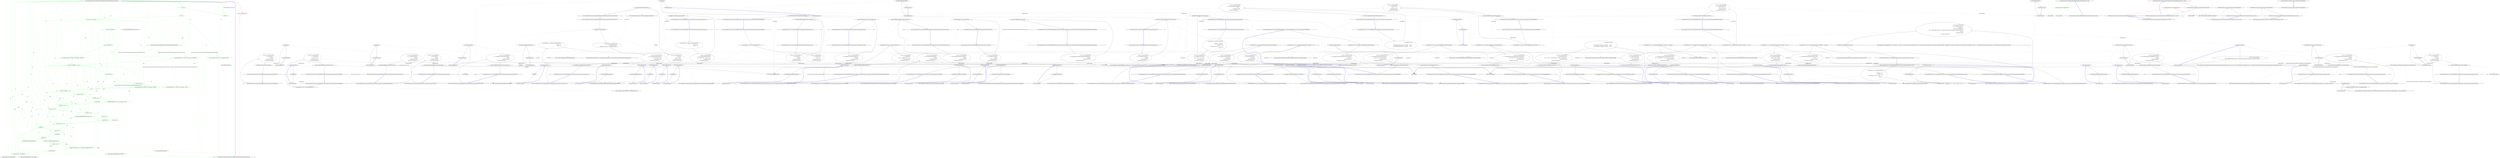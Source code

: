 digraph  {
n0 [cluster="Humanizer.Localisation.NumberToWords.BrazilianPortugueseNumberToWordsConverter.Convert(int)", label="Entry Humanizer.Localisation.NumberToWords.BrazilianPortugueseNumberToWordsConverter.Convert(int)", span="6-6"];
n1 [cluster="Humanizer.Localisation.NumberToWords.BrazilianPortugueseNumberToWordsConverter.Convert(int)", color=red, community=0, label="0: return ''not implemented'';", span="8-8"];
n2 [cluster="Humanizer.Localisation.NumberToWords.BrazilianPortugueseNumberToWordsConverter.Convert(int)", label="Exit Humanizer.Localisation.NumberToWords.BrazilianPortugueseNumberToWordsConverter.Convert(int)", span="6-6"];
d1 [cluster="Humanizer.Localisation.NumberToWords.BrazilianPortugueseNumberToWordsConverter.Convert(int)", color=green, community=0, label="0: number == 0", span="14-14"];
d2 [cluster="Humanizer.Localisation.NumberToWords.BrazilianPortugueseNumberToWordsConverter.Convert(int)", color=green, community=0, label="0: return ''zero'';", span="15-15"];
d3 [cluster="Humanizer.Localisation.NumberToWords.BrazilianPortugueseNumberToWordsConverter.Convert(int)", color=green, community=0, label="0: number < 0", span="17-17"];
d4 [cluster="Humanizer.Localisation.NumberToWords.BrazilianPortugueseNumberToWordsConverter.Convert(int)", color=green, community=0, label="0: return string.Format(''menos {0}'', Convert(Math.Abs(number)));", span="18-18"];
d5 [cluster="Humanizer.Localisation.NumberToWords.BrazilianPortugueseNumberToWordsConverter.Convert(int)", color=green, community=0, label="0: var parts = new List<string>()", span="20-20"];
d45 [label="Humanizer.Localisation.NumberToWords.BrazilianPortugueseNumberToWordsConverter", span=""];
d39 [cluster="System.Math.Abs(int)", label="Entry System.Math.Abs(int)", span="0-0"];
d40 [cluster="string.Format(string, object)", label="Entry string.Format(string, object)", span="0-0"];
d6 [cluster="Humanizer.Localisation.NumberToWords.BrazilianPortugueseNumberToWordsConverter.Convert(int)", color=green, community=0, label="0: (number / 1000000000) > 0", span="22-22"];
d7 [cluster="Humanizer.Localisation.NumberToWords.BrazilianPortugueseNumberToWordsConverter.Convert(int)", color=green, community=0, label="0: number / 1000000000 > 2", span="24-24"];
d11 [cluster="Humanizer.Localisation.NumberToWords.BrazilianPortugueseNumberToWordsConverter.Convert(int)", color=green, community=0, label="0: (number / 1000000) > 0", span="35-35"];
d8 [cluster="Humanizer.Localisation.NumberToWords.BrazilianPortugueseNumberToWordsConverter.Convert(int)", color=green, community=0, label="0: parts.Add(string.Format(''{0} bilhões'', Convert(number / 1000000000)))", span="26-26"];
d9 [cluster="Humanizer.Localisation.NumberToWords.BrazilianPortugueseNumberToWordsConverter.Convert(int)", color=green, community=0, label="0: parts.Add(string.Format(''{0} bilhão'', Convert(number / 1000000000)))", span="30-30"];
d10 [cluster="Humanizer.Localisation.NumberToWords.BrazilianPortugueseNumberToWordsConverter.Convert(int)", color=green, community=0, label="0: number %= 1000000000", span="32-32"];
d42 [cluster="System.Collections.Generic.List<T>.Add(T)", label="Entry System.Collections.Generic.List<T>.Add(T)", span="0-0"];
d12 [cluster="Humanizer.Localisation.NumberToWords.BrazilianPortugueseNumberToWordsConverter.Convert(int)", color=green, community=0, label="0: number / 1000000 > 2", span="37-37"];
d13 [cluster="Humanizer.Localisation.NumberToWords.BrazilianPortugueseNumberToWordsConverter.Convert(int)", color=green, community=0, label="0: parts.Add(string.Format(''{0} milhões'', Convert(number / 1000000)))", span="39-39"];
d14 [cluster="Humanizer.Localisation.NumberToWords.BrazilianPortugueseNumberToWordsConverter.Convert(int)", color=green, community=0, label="0: parts.Add(string.Format(''{0} milhão'', Convert(number / 1000000)))", span="43-43"];
d15 [cluster="Humanizer.Localisation.NumberToWords.BrazilianPortugueseNumberToWordsConverter.Convert(int)", color=green, community=0, label="0: number %= 1000000", span="45-45"];
d16 [cluster="Humanizer.Localisation.NumberToWords.BrazilianPortugueseNumberToWordsConverter.Convert(int)", color=green, community=0, label="0: (number / 1000) > 0", span="48-48"];
d17 [cluster="Humanizer.Localisation.NumberToWords.BrazilianPortugueseNumberToWordsConverter.Convert(int)", color=green, community=0, label="0: number / 1000 == 1", span="50-50"];
d19 [cluster="Humanizer.Localisation.NumberToWords.BrazilianPortugueseNumberToWordsConverter.Convert(int)", color=green, community=0, label="0: parts.Add(string.Format(''{0} mil'', Convert(number / 1000)))", span="53-53"];
d20 [cluster="Humanizer.Localisation.NumberToWords.BrazilianPortugueseNumberToWordsConverter.Convert(int)", color=green, community=0, label="0: number %= 1000", span="55-55"];
d21 [cluster="Humanizer.Localisation.NumberToWords.BrazilianPortugueseNumberToWordsConverter.Convert(int)", color=green, community=0, label="0: (number / 100) > 0", span="58-58"];
d22 [cluster="Humanizer.Localisation.NumberToWords.BrazilianPortugueseNumberToWordsConverter.Convert(int)", color=green, community=0, label="0: number == 100", span="60-60"];
d26 [cluster="Humanizer.Localisation.NumberToWords.BrazilianPortugueseNumberToWordsConverter.Convert(int)", color=green, community=0, label="0: parts.Add(portugueseHundredsMap[(number / 100)])", span="73-73"];
d27 [cluster="Humanizer.Localisation.NumberToWords.BrazilianPortugueseNumberToWordsConverter.Convert(int)", color=green, community=0, label="0: number %= 100", span="76-76"];
d28 [cluster="Humanizer.Localisation.NumberToWords.BrazilianPortugueseNumberToWordsConverter.Convert(int)", color=green, community=0, label="0: number > 0", span="79-79"];
d31 [cluster="Humanizer.Localisation.NumberToWords.BrazilianPortugueseNumberToWordsConverter.Convert(int)", color=green, community=0, label="0: number < 20", span="84-84"];
d32 [cluster="Humanizer.Localisation.NumberToWords.BrazilianPortugueseNumberToWordsConverter.Convert(int)", color=green, community=0, label="0: parts.Add(portugueseUnitsMap[number])", span="85-85"];
d33 [cluster="Humanizer.Localisation.NumberToWords.BrazilianPortugueseNumberToWordsConverter.Convert(int)", color=green, community=0, label="0: var lastPart = portugueseTensMap[number / 10]", span="88-88"];
d34 [cluster="Humanizer.Localisation.NumberToWords.BrazilianPortugueseNumberToWordsConverter.Convert(int)", color=green, community=0, label="0: (number % 10) > 0", span="89-89"];
d35 [cluster="Humanizer.Localisation.NumberToWords.BrazilianPortugueseNumberToWordsConverter.Convert(int)", color=green, community=0, label="0: lastPart += string.Format('' e {0}'', portugueseUnitsMap[number % 10])", span="90-90"];
d18 [cluster="Humanizer.Localisation.NumberToWords.BrazilianPortugueseNumberToWordsConverter.Convert(int)", color=green, community=0, label="0: parts.Add(''mil'')", span="51-51"];
d23 [cluster="Humanizer.Localisation.NumberToWords.BrazilianPortugueseNumberToWordsConverter.Convert(int)", color=green, community=0, label="0: parts.Count > 0", span="62-62"];
d24 [cluster="Humanizer.Localisation.NumberToWords.BrazilianPortugueseNumberToWordsConverter.Convert(int)", color=green, community=0, label="0: parts.Add(''e cem'')", span="64-64"];
d25 [cluster="Humanizer.Localisation.NumberToWords.BrazilianPortugueseNumberToWordsConverter.Convert(int)", color=green, community=0, label="0: parts.Add(''cem'')", span="68-68"];
d29 [cluster="Humanizer.Localisation.NumberToWords.BrazilianPortugueseNumberToWordsConverter.Convert(int)", color=green, community=0, label="0: parts.Count != 0", span="81-81"];
d37 [cluster="Humanizer.Localisation.NumberToWords.BrazilianPortugueseNumberToWordsConverter.Convert(int)", color=green, community=0, label="0: return string.Join('' '', parts.ToArray());", span="96-96"];
d30 [cluster="Humanizer.Localisation.NumberToWords.BrazilianPortugueseNumberToWordsConverter.Convert(int)", color=green, community=0, label="0: parts.Add(''e'')", span="82-82"];
d36 [cluster="Humanizer.Localisation.NumberToWords.BrazilianPortugueseNumberToWordsConverter.Convert(int)", color=green, community=0, label="0: parts.Add(lastPart)", span="92-92"];
d41 [cluster="System.Collections.Generic.List<T>.List()", label="Entry System.Collections.Generic.List<T>.List()", span="0-0"];
d43 [cluster="System.Collections.Generic.List<T>.ToArray()", label="Entry System.Collections.Generic.List<T>.ToArray()", span="0-0"];
d44 [cluster="string.Join(string, params string[])", label="Entry string.Join(string, params string[])", span="0-0"];
m0_73 [cluster="CommandLine.Tests.Unit.Core.InstanceBuilderTests.Breaking_min_constraint_in_string_sequence_as_value_gererates_SequenceOutOfRangeError()", file="NumberToWordsExtension.cs", label="Entry CommandLine.Tests.Unit.Core.InstanceBuilderTests.Breaking_min_constraint_in_string_sequence_as_value_gererates_SequenceOutOfRangeError()", span="192-192"];
m0_74 [cluster="CommandLine.Tests.Unit.Core.InstanceBuilderTests.Breaking_min_constraint_in_string_sequence_as_value_gererates_SequenceOutOfRangeError()", file="NumberToWordsExtension.cs", label="var expectedResult = new[] { new SequenceOutOfRangeError(NameInfo.EmptyName) }", span="195-195"];
m0_75 [cluster="CommandLine.Tests.Unit.Core.InstanceBuilderTests.Breaking_min_constraint_in_string_sequence_as_value_gererates_SequenceOutOfRangeError()", file="NumberToWordsExtension.cs", label="var result = InstanceBuilder.Build(\r\n                () => new FakeOptionsWithSequenceAndOnlyMinConstraintAsValue(),\r\n                new string[] { },\r\n                StringComparer.Ordinal,\r\n                CultureInfo.InvariantCulture)", span="198-202"];
m0_76 [cluster="CommandLine.Tests.Unit.Core.InstanceBuilderTests.Breaking_min_constraint_in_string_sequence_as_value_gererates_SequenceOutOfRangeError()", file="NumberToWordsExtension.cs", label="Assert.True(expectedResult.SequenceEqual(result.Errors))", span="205-205"];
m0_77 [cluster="CommandLine.Tests.Unit.Core.InstanceBuilderTests.Breaking_min_constraint_in_string_sequence_as_value_gererates_SequenceOutOfRangeError()", file="NumberToWordsExtension.cs", label="Exit CommandLine.Tests.Unit.Core.InstanceBuilderTests.Breaking_min_constraint_in_string_sequence_as_value_gererates_SequenceOutOfRangeError()", span="192-192"];
m0_9 [cluster="CommandLine.Core.InstanceBuilder.Build<T>(System.Func<T>, System.Collections.Generic.IEnumerable<string>, System.StringComparer, System.Globalization.CultureInfo)", file="NumberToWordsExtension.cs", label="Entry CommandLine.Core.InstanceBuilder.Build<T>(System.Func<T>, System.Collections.Generic.IEnumerable<string>, System.StringComparer, System.Globalization.CultureInfo)", span="12-12"];
m0_82 [cluster="CommandLine.Tests.Fakes.FakeOptionsWithSequenceAndOnlyMinConstraintAsValue.FakeOptionsWithSequenceAndOnlyMinConstraintAsValue()", file="NumberToWordsExtension.cs", label="Entry CommandLine.Tests.Fakes.FakeOptionsWithSequenceAndOnlyMinConstraintAsValue.FakeOptionsWithSequenceAndOnlyMinConstraintAsValue()", span="6-6"];
m0_139 [cluster="CommandLine.Tests.Fakes.FakeOptionsWithValues.FakeOptionsWithValues()", file="NumberToWordsExtension.cs", label="Entry CommandLine.Tests.Fakes.FakeOptionsWithValues.FakeOptionsWithValues()", span="6-6"];
m0_150 [cluster="CommandLine.Tests.Fakes.FakeOptionsWithSequenceWithoutRange.FakeOptionsWithSequenceWithoutRange()", file="NumberToWordsExtension.cs", label="Entry CommandLine.Tests.Fakes.FakeOptionsWithSequenceWithoutRange.FakeOptionsWithSequenceWithoutRange()", span="6-6"];
m0_258 [cluster="CommandLine.Tests.Unit.Core.InstanceBuilderTests.Parse_unknown_short_option_in_option_group_gererates_UnknownOptionError()", file="NumberToWordsExtension.cs", label="Entry CommandLine.Tests.Unit.Core.InstanceBuilderTests.Parse_unknown_short_option_in_option_group_gererates_UnknownOptionError()", span="613-613"];
m0_259 [cluster="CommandLine.Tests.Unit.Core.InstanceBuilderTests.Parse_unknown_short_option_in_option_group_gererates_UnknownOptionError()", file="NumberToWordsExtension.cs", label="var expectedResult = new[] { new UnknownOptionError(''z'') }", span="616-616"];
m0_260 [cluster="CommandLine.Tests.Unit.Core.InstanceBuilderTests.Parse_unknown_short_option_in_option_group_gererates_UnknownOptionError()", file="NumberToWordsExtension.cs", label="var result = InstanceBuilder.Build(\r\n                () => new FakeOptions(),\r\n                new[] { ''-zx'' },\r\n                StringComparer.Ordinal,\r\n                CultureInfo.InvariantCulture)", span="619-623"];
m0_261 [cluster="CommandLine.Tests.Unit.Core.InstanceBuilderTests.Parse_unknown_short_option_in_option_group_gererates_UnknownOptionError()", file="NumberToWordsExtension.cs", label="Assert.True(expectedResult.SequenceEqual(result.Errors))", span="626-626"];
m0_262 [cluster="CommandLine.Tests.Unit.Core.InstanceBuilderTests.Parse_unknown_short_option_in_option_group_gererates_UnknownOptionError()", file="NumberToWordsExtension.cs", label="Exit CommandLine.Tests.Unit.Core.InstanceBuilderTests.Parse_unknown_short_option_in_option_group_gererates_UnknownOptionError()", span="613-613"];
m0_250 [cluster="CommandLine.Tests.Unit.Core.InstanceBuilderTests.Parse_unknown_short_option_gererates_UnknownOptionError()", file="NumberToWordsExtension.cs", label="Entry CommandLine.Tests.Unit.Core.InstanceBuilderTests.Parse_unknown_short_option_gererates_UnknownOptionError()", span="594-594"];
m0_251 [cluster="CommandLine.Tests.Unit.Core.InstanceBuilderTests.Parse_unknown_short_option_gererates_UnknownOptionError()", file="NumberToWordsExtension.cs", label="var expectedResult = new[] { new UnknownOptionError(''z'') }", span="597-597"];
m0_252 [cluster="CommandLine.Tests.Unit.Core.InstanceBuilderTests.Parse_unknown_short_option_gererates_UnknownOptionError()", file="NumberToWordsExtension.cs", label="var result = InstanceBuilder.Build(\r\n                () => new FakeOptions(),\r\n                new[] { ''-z'', ''-x'' },\r\n                StringComparer.Ordinal,\r\n                CultureInfo.InvariantCulture)", span="600-604"];
m0_253 [cluster="CommandLine.Tests.Unit.Core.InstanceBuilderTests.Parse_unknown_short_option_gererates_UnknownOptionError()", file="NumberToWordsExtension.cs", label="Assert.True(expectedResult.SequenceEqual(result.Errors))", span="607-607"];
m0_254 [cluster="CommandLine.Tests.Unit.Core.InstanceBuilderTests.Parse_unknown_short_option_gererates_UnknownOptionError()", file="NumberToWordsExtension.cs", label="Exit CommandLine.Tests.Unit.Core.InstanceBuilderTests.Parse_unknown_short_option_gererates_UnknownOptionError()", span="594-594"];
m0_19 [cluster="Unk.Equal", file="NumberToWordsExtension.cs", label="Entry Unk.Equal", span=""];
m0_0 [cluster="CommandLine.Tests.Unit.Core.InstanceBuilderTests.Explicit_help_request_generates_help_requested_error()", file="NumberToWordsExtension.cs", label="Entry CommandLine.Tests.Unit.Core.InstanceBuilderTests.Explicit_help_request_generates_help_requested_error()", span="16-16"];
m0_1 [cluster="CommandLine.Tests.Unit.Core.InstanceBuilderTests.Explicit_help_request_generates_help_requested_error()", file="NumberToWordsExtension.cs", label="var fakeOptions = new FakeOptions()", span="19-19"];
m0_2 [cluster="CommandLine.Tests.Unit.Core.InstanceBuilderTests.Explicit_help_request_generates_help_requested_error()", file="NumberToWordsExtension.cs", label="var expectedResult = ParserResult.Create(\r\n                ParserResultType.Options,\r\n                fakeOptions, new Error[] { new HelpRequestedError() })", span="20-22"];
m0_3 [cluster="CommandLine.Tests.Unit.Core.InstanceBuilderTests.Explicit_help_request_generates_help_requested_error()", file="NumberToWordsExtension.cs", label="var result = InstanceBuilder.Build(\r\n                () => fakeOptions,\r\n                new[] { ''--help'' },\r\n                StringComparer.Ordinal,\r\n                CultureInfo.InvariantCulture)", span="25-29"];
m0_4 [cluster="CommandLine.Tests.Unit.Core.InstanceBuilderTests.Explicit_help_request_generates_help_requested_error()", file="NumberToWordsExtension.cs", label="Assert.True(expectedResult.Equals(result))", span="32-32"];
m0_5 [cluster="CommandLine.Tests.Unit.Core.InstanceBuilderTests.Explicit_help_request_generates_help_requested_error()", file="NumberToWordsExtension.cs", label="Exit CommandLine.Tests.Unit.Core.InstanceBuilderTests.Explicit_help_request_generates_help_requested_error()", span="16-16"];
m0_69 [cluster="CommandLine.NameInfo.NameInfo(string, string)", file="NumberToWordsExtension.cs", label="Entry CommandLine.NameInfo.NameInfo(string, string)", span="20-20"];
m0_118 [cluster="CommandLine.Tests.Unit.Core.InstanceBuilderTests.Parse_enum_value_with_wrong_item_name_generates_BadFormatConversionError()", file="NumberToWordsExtension.cs", label="Entry CommandLine.Tests.Unit.Core.InstanceBuilderTests.Parse_enum_value_with_wrong_item_name_generates_BadFormatConversionError()", span="293-293"];
m0_119 [cluster="CommandLine.Tests.Unit.Core.InstanceBuilderTests.Parse_enum_value_with_wrong_item_name_generates_BadFormatConversionError()", file="NumberToWordsExtension.cs", label="var expectedResult = new[] { new BadFormatConversionError(new NameInfo('''', ''colors'')) }", span="296-296"];
m0_120 [cluster="CommandLine.Tests.Unit.Core.InstanceBuilderTests.Parse_enum_value_with_wrong_item_name_generates_BadFormatConversionError()", file="NumberToWordsExtension.cs", label="var result = InstanceBuilder.Build(\r\n                () => new FakeOptionsWithEnum(),\r\n                new[] { ''--colors'', ''Yellow'' },\r\n                StringComparer.Ordinal,\r\n                CultureInfo.InvariantCulture)", span="299-303"];
m0_121 [cluster="CommandLine.Tests.Unit.Core.InstanceBuilderTests.Parse_enum_value_with_wrong_item_name_generates_BadFormatConversionError()", file="NumberToWordsExtension.cs", label="Assert.True(expectedResult.SequenceEqual(result.Errors))", span="306-306"];
m0_122 [cluster="CommandLine.Tests.Unit.Core.InstanceBuilderTests.Parse_enum_value_with_wrong_item_name_generates_BadFormatConversionError()", file="NumberToWordsExtension.cs", label="Exit CommandLine.Tests.Unit.Core.InstanceBuilderTests.Parse_enum_value_with_wrong_item_name_generates_BadFormatConversionError()", span="293-293"];
m0_313 [cluster="CommandLine.Tests.Fakes.FakeOptionsWithScalarValueAndSequenceStringAdjacent.FakeOptionsWithScalarValueAndSequenceStringAdjacent()", file="NumberToWordsExtension.cs", label="Entry CommandLine.Tests.Fakes.FakeOptionsWithScalarValueAndSequenceStringAdjacent.FakeOptionsWithScalarValueAndSequenceStringAdjacent()", span="6-6"];
m0_99 [cluster="CommandLine.Tests.Fakes.FakeOptionsWithSequenceAndOnlyMaxConstraintAsValue.FakeOptionsWithSequenceAndOnlyMaxConstraintAsValue()", file="NumberToWordsExtension.cs", label="Entry CommandLine.Tests.Fakes.FakeOptionsWithSequenceAndOnlyMaxConstraintAsValue.FakeOptionsWithSequenceAndOnlyMaxConstraintAsValue()", span="6-6"];
m0_151 [cluster="CommandLine.Tests.Unit.Core.InstanceBuilderTests.Parse_long_sequence_with_separator(string[], long[])", file="NumberToWordsExtension.cs", label="Entry CommandLine.Tests.Unit.Core.InstanceBuilderTests.Parse_long_sequence_with_separator(string[], long[])", span="383-383"];
m0_152 [cluster="CommandLine.Tests.Unit.Core.InstanceBuilderTests.Parse_long_sequence_with_separator(string[], long[])", file="NumberToWordsExtension.cs", label="var result = InstanceBuilder.Build(\r\n                () => new FakeOptionsWithSequenceAndSeparator(),\r\n                arguments,\r\n                StringComparer.Ordinal,\r\n                CultureInfo.InvariantCulture)", span="388-392"];
m0_153 [cluster="CommandLine.Tests.Unit.Core.InstanceBuilderTests.Parse_long_sequence_with_separator(string[], long[])", file="NumberToWordsExtension.cs", label="expected.ShouldBeEquivalentTo(result.Value.LongSequence)", span="395-395"];
m0_154 [cluster="CommandLine.Tests.Unit.Core.InstanceBuilderTests.Parse_long_sequence_with_separator(string[], long[])", file="NumberToWordsExtension.cs", label="Exit CommandLine.Tests.Unit.Core.InstanceBuilderTests.Parse_long_sequence_with_separator(string[], long[])", span="383-383"];
m0_10 [cluster="CommandLine.ParserResult<T>.Equals(CommandLine.ParserResult<T>)", file="NumberToWordsExtension.cs", label="Entry CommandLine.ParserResult<T>.Equals(CommandLine.ParserResult<T>)", span="87-87"];
m0_172 [cluster="CommandLine.Core.InstanceBuilder.Build<T>(System.Func<T>, System.Func<System.Collections.Generic.IEnumerable<string>, System.Collections.Generic.IEnumerable<CommandLine.Core.OptionSpecification>, CommandLine.Core.StatePair<System.Collections.Generic.IEnumerable<CommandLine.Core.Token>>>, System.Collections.Generic.IEnumerable<string>, System.StringComparer, System.Globalization.CultureInfo)", file="NumberToWordsExtension.cs", label="Entry CommandLine.Core.InstanceBuilder.Build<T>(System.Func<T>, System.Func<System.Collections.Generic.IEnumerable<string>, System.Collections.Generic.IEnumerable<CommandLine.Core.OptionSpecification>, CommandLine.Core.StatePair<System.Collections.Generic.IEnumerable<CommandLine.Core.Token>>>, System.Collections.Generic.IEnumerable<string>, System.StringComparer, System.Globalization.CultureInfo)", span="33-33"];
m0_78 [cluster="CommandLine.SequenceOutOfRangeError.SequenceOutOfRangeError(CommandLine.NameInfo)", file="NumberToWordsExtension.cs", label="Entry CommandLine.SequenceOutOfRangeError.SequenceOutOfRangeError(CommandLine.NameInfo)", span="316-316"];
m0_8 [cluster="CommandLine.ParserResult.Create<T>(CommandLine.ParserResultType, T, System.Collections.Generic.IEnumerable<CommandLine.Error>)", file="NumberToWordsExtension.cs", label="Entry CommandLine.ParserResult.Create<T>(CommandLine.ParserResultType, T, System.Collections.Generic.IEnumerable<CommandLine.Error>)", span="100-100"];
m0_197 [cluster="CommandLine.Tests.Fakes.FakeOptionsWithSets.FakeOptionsWithSets()", file="NumberToWordsExtension.cs", label="Entry CommandLine.Tests.Fakes.FakeOptionsWithSets.FakeOptionsWithSets()", span="4-4"];
m0_270 [cluster="string.Equals(string)", file="NumberToWordsExtension.cs", label="Entry string.Equals(string)", span="0-0"];
m0_290 [cluster="CommandLine.Tests.Unit.Core.InstanceBuilderTests.Breaking_equal_min_max_constraint_in_string_sequence_as_value_gererates_SequenceOutOfRangeError()", file="NumberToWordsExtension.cs", label="Entry CommandLine.Tests.Unit.Core.InstanceBuilderTests.Breaking_equal_min_max_constraint_in_string_sequence_as_value_gererates_SequenceOutOfRangeError()", span="693-693"];
m0_291 [cluster="CommandLine.Tests.Unit.Core.InstanceBuilderTests.Breaking_equal_min_max_constraint_in_string_sequence_as_value_gererates_SequenceOutOfRangeError()", file="NumberToWordsExtension.cs", label="var expectedResult = new[] { new SequenceOutOfRangeError(NameInfo.EmptyName) }", span="696-696"];
m0_292 [cluster="CommandLine.Tests.Unit.Core.InstanceBuilderTests.Breaking_equal_min_max_constraint_in_string_sequence_as_value_gererates_SequenceOutOfRangeError()", file="NumberToWordsExtension.cs", label="var result = InstanceBuilder.Build(\r\n                () => new FakeOptionsWithSequenceMinMaxEqual(),\r\n                new[] { ''one'', ''two'', ''this-is-too-much'' },\r\n                StringComparer.Ordinal,\r\n                CultureInfo.InvariantCulture)", span="699-703"];
m0_293 [cluster="CommandLine.Tests.Unit.Core.InstanceBuilderTests.Breaking_equal_min_max_constraint_in_string_sequence_as_value_gererates_SequenceOutOfRangeError()", file="NumberToWordsExtension.cs", label="Assert.True(expectedResult.SequenceEqual(result.Errors))", span="706-706"];
m0_294 [cluster="CommandLine.Tests.Unit.Core.InstanceBuilderTests.Breaking_equal_min_max_constraint_in_string_sequence_as_value_gererates_SequenceOutOfRangeError()", file="NumberToWordsExtension.cs", label="Exit CommandLine.Tests.Unit.Core.InstanceBuilderTests.Breaking_equal_min_max_constraint_in_string_sequence_as_value_gererates_SequenceOutOfRangeError()", span="693-693"];
m0_39 [cluster="CommandLine.Tests.Fakes.FakeOptionsWithSequence.FakeOptionsWithSequence()", file="NumberToWordsExtension.cs", label="Entry CommandLine.Tests.Fakes.FakeOptionsWithSequence.FakeOptionsWithSequence()", span="6-6"];
m0_266 [cluster="CommandLine.Tests.Unit.Core.InstanceBuilderTests.Omitting_names_assumes_identifier_as_long_name(string[], string)", file="NumberToWordsExtension.cs", label="Entry CommandLine.Tests.Unit.Core.InstanceBuilderTests.Omitting_names_assumes_identifier_as_long_name(string[], string)", span="634-634"];
m0_267 [cluster="CommandLine.Tests.Unit.Core.InstanceBuilderTests.Omitting_names_assumes_identifier_as_long_name(string[], string)", file="NumberToWordsExtension.cs", label="var result = InstanceBuilder.Build(\r\n                () => new FakeOptions(),\r\n                arguments,\r\n                StringComparer.Ordinal,\r\n                CultureInfo.InvariantCulture)", span="639-643"];
m0_268 [cluster="CommandLine.Tests.Unit.Core.InstanceBuilderTests.Omitting_names_assumes_identifier_as_long_name(string[], string)", file="NumberToWordsExtension.cs", label="Assert.True(expected.Equals(result.Value.StringValue))", span="646-646"];
m0_269 [cluster="CommandLine.Tests.Unit.Core.InstanceBuilderTests.Omitting_names_assumes_identifier_as_long_name(string[], string)", file="NumberToWordsExtension.cs", label="Exit CommandLine.Tests.Unit.Core.InstanceBuilderTests.Omitting_names_assumes_identifier_as_long_name(string[], string)", span="634-634"];
m0_126 [cluster="CommandLine.Tests.Unit.Core.InstanceBuilderTests.Parse_enum_value_with_wrong_item_name_case_generates_BadFormatConversionError()", file="NumberToWordsExtension.cs", label="Entry CommandLine.Tests.Unit.Core.InstanceBuilderTests.Parse_enum_value_with_wrong_item_name_case_generates_BadFormatConversionError()", span="312-312"];
m0_127 [cluster="CommandLine.Tests.Unit.Core.InstanceBuilderTests.Parse_enum_value_with_wrong_item_name_case_generates_BadFormatConversionError()", file="NumberToWordsExtension.cs", label="var expectedResult = new[] { new BadFormatConversionError(new NameInfo('''', ''colors'')) }", span="315-315"];
m0_128 [cluster="CommandLine.Tests.Unit.Core.InstanceBuilderTests.Parse_enum_value_with_wrong_item_name_case_generates_BadFormatConversionError()", file="NumberToWordsExtension.cs", label="var result = InstanceBuilder.Build(\r\n                () => new FakeOptionsWithEnum(),\r\n                new[] { ''--colors'', ''RED'' },\r\n                StringComparer.Ordinal,\r\n                CultureInfo.InvariantCulture)", span="318-322"];
m0_129 [cluster="CommandLine.Tests.Unit.Core.InstanceBuilderTests.Parse_enum_value_with_wrong_item_name_case_generates_BadFormatConversionError()", file="NumberToWordsExtension.cs", label="Assert.True(expectedResult.SequenceEqual(result.Errors))", span="325-325"];
m0_130 [cluster="CommandLine.Tests.Unit.Core.InstanceBuilderTests.Parse_enum_value_with_wrong_item_name_case_generates_BadFormatConversionError()", file="NumberToWordsExtension.cs", label="Exit CommandLine.Tests.Unit.Core.InstanceBuilderTests.Parse_enum_value_with_wrong_item_name_case_generates_BadFormatConversionError()", span="312-312"];
m0_215 [cluster="CommandLine.Tests.Unit.Core.InstanceBuilderTests.Two_required_options_at_the_same_set_and_none_are_true()", file="NumberToWordsExtension.cs", label="Entry CommandLine.Tests.Unit.Core.InstanceBuilderTests.Two_required_options_at_the_same_set_and_none_are_true()", span="517-517"];
m0_216 [cluster="CommandLine.Tests.Unit.Core.InstanceBuilderTests.Two_required_options_at_the_same_set_and_none_are_true()", file="NumberToWordsExtension.cs", label="var expectedResult = new[]\r\n            {\r\n                new MissingRequiredOptionError(new NameInfo('''', ''ftpurl'')),\r\n                new MissingRequiredOptionError(new NameInfo('''', ''weburl''))\r\n            }", span="519-523"];
m0_217 [cluster="CommandLine.Tests.Unit.Core.InstanceBuilderTests.Two_required_options_at_the_same_set_and_none_are_true()", file="NumberToWordsExtension.cs", label="var result = InstanceBuilder.Build(\r\n                () => new FakeOptionWithRequiredAndSet(),\r\n                new[] {''''},\r\n                StringComparer.Ordinal,\r\n                CultureInfo.InvariantCulture)", span="525-529"];
m0_218 [cluster="CommandLine.Tests.Unit.Core.InstanceBuilderTests.Two_required_options_at_the_same_set_and_none_are_true()", file="NumberToWordsExtension.cs", label="Assert.True(expectedResult.SequenceEqual(result.Errors))", span="532-532"];
m0_219 [cluster="CommandLine.Tests.Unit.Core.InstanceBuilderTests.Two_required_options_at_the_same_set_and_none_are_true()", file="NumberToWordsExtension.cs", label="Exit CommandLine.Tests.Unit.Core.InstanceBuilderTests.Two_required_options_at_the_same_set_and_none_are_true()", span="517-517"];
m0_203 [cluster="CommandLine.Tests.Fakes.FakeOptionWithRequiredAndSet.FakeOptionWithRequiredAndSet()", file="NumberToWordsExtension.cs", label="Entry CommandLine.Tests.Fakes.FakeOptionWithRequiredAndSet.FakeOptionWithRequiredAndSet()", span="4-4"];
m0_241 [cluster="CommandLine.Tests.Unit.Core.InstanceBuilderTests.Parse_unknown_long_option_gererates_UnknownOptionError()", file="NumberToWordsExtension.cs", label="Entry CommandLine.Tests.Unit.Core.InstanceBuilderTests.Parse_unknown_long_option_gererates_UnknownOptionError()", span="575-575"];
m0_242 [cluster="CommandLine.Tests.Unit.Core.InstanceBuilderTests.Parse_unknown_long_option_gererates_UnknownOptionError()", file="NumberToWordsExtension.cs", label="var expectedResult = new[] { new UnknownOptionError(''xyz'') }", span="578-578"];
m0_243 [cluster="CommandLine.Tests.Unit.Core.InstanceBuilderTests.Parse_unknown_long_option_gererates_UnknownOptionError()", file="NumberToWordsExtension.cs", label="var result = InstanceBuilder.Build(\r\n                () => new FakeOptions(),\r\n                new[] { ''--stringvalue'', ''abc'', ''--xyz'' },\r\n                StringComparer.Ordinal,\r\n                CultureInfo.InvariantCulture)", span="581-585"];
m0_244 [cluster="CommandLine.Tests.Unit.Core.InstanceBuilderTests.Parse_unknown_long_option_gererates_UnknownOptionError()", file="NumberToWordsExtension.cs", label="Assert.True(expectedResult.SequenceEqual(result.Errors))", span="588-588"];
m0_245 [cluster="CommandLine.Tests.Unit.Core.InstanceBuilderTests.Parse_unknown_long_option_gererates_UnknownOptionError()", file="NumberToWordsExtension.cs", label="Exit CommandLine.Tests.Unit.Core.InstanceBuilderTests.Parse_unknown_long_option_gererates_UnknownOptionError()", span="575-575"];
m0_83 [cluster="CommandLine.Tests.Unit.Core.InstanceBuilderTests.Breaking_max_constraint_in_string_sequence_gererates_SequenceOutOfRangeError()", file="NumberToWordsExtension.cs", label="Entry CommandLine.Tests.Unit.Core.InstanceBuilderTests.Breaking_max_constraint_in_string_sequence_gererates_SequenceOutOfRangeError()", span="212-212"];
m0_84 [cluster="CommandLine.Tests.Unit.Core.InstanceBuilderTests.Breaking_max_constraint_in_string_sequence_gererates_SequenceOutOfRangeError()", file="NumberToWordsExtension.cs", label="var expectedResult = new[] { new SequenceOutOfRangeError(new NameInfo(''s'', ''string-seq'')) }", span="215-215"];
m0_85 [cluster="CommandLine.Tests.Unit.Core.InstanceBuilderTests.Breaking_max_constraint_in_string_sequence_gererates_SequenceOutOfRangeError()", file="NumberToWordsExtension.cs", label="var result = InstanceBuilder.Build(\r\n                () => new FakeOptionsWithSequenceAndOnlyMaxConstraint(),\r\n                new[] { ''--string-seq=one'', ''two'', ''three'', ''this-is-too-much'' },\r\n                StringComparer.Ordinal,\r\n                CultureInfo.InvariantCulture)", span="218-222"];
m0_86 [cluster="CommandLine.Tests.Unit.Core.InstanceBuilderTests.Breaking_max_constraint_in_string_sequence_gererates_SequenceOutOfRangeError()", file="NumberToWordsExtension.cs", label="Assert.True(expectedResult.SequenceEqual(result.Errors))", span="225-225"];
m0_87 [cluster="CommandLine.Tests.Unit.Core.InstanceBuilderTests.Breaking_max_constraint_in_string_sequence_gererates_SequenceOutOfRangeError()", file="NumberToWordsExtension.cs", label="Exit CommandLine.Tests.Unit.Core.InstanceBuilderTests.Breaking_max_constraint_in_string_sequence_gererates_SequenceOutOfRangeError()", span="212-212"];
m0_143 [cluster="CommandLine.Tests.Unit.Core.InstanceBuilderTests.Parse_sequence_value_without_range_constraints(string[], long[])", file="NumberToWordsExtension.cs", label="Entry CommandLine.Tests.Unit.Core.InstanceBuilderTests.Parse_sequence_value_without_range_constraints(string[], long[])", span="361-361"];
m0_144 [cluster="CommandLine.Tests.Unit.Core.InstanceBuilderTests.Parse_sequence_value_without_range_constraints(string[], long[])", file="NumberToWordsExtension.cs", label="var result = InstanceBuilder.Build(\r\n                () => new FakeOptionsWithSequenceWithoutRange(),\r\n                arguments,\r\n                StringComparer.Ordinal,\r\n                CultureInfo.InvariantCulture)", span="366-370"];
m0_145 [cluster="CommandLine.Tests.Unit.Core.InstanceBuilderTests.Parse_sequence_value_without_range_constraints(string[], long[])", file="NumberToWordsExtension.cs", label="expected.ShouldBeEquivalentTo(result.Value.LongSequence)", span="373-373"];
m0_146 [cluster="CommandLine.Tests.Unit.Core.InstanceBuilderTests.Parse_sequence_value_without_range_constraints(string[], long[])", file="NumberToWordsExtension.cs", label="Exit CommandLine.Tests.Unit.Core.InstanceBuilderTests.Parse_sequence_value_without_range_constraints(string[], long[])", span="361-361"];
m0_159 [cluster="CommandLine.Tests.Unit.Core.InstanceBuilderTests.Parse_string_sequence_with_separator(string[], string[])", file="NumberToWordsExtension.cs", label="Entry CommandLine.Tests.Unit.Core.InstanceBuilderTests.Parse_string_sequence_with_separator(string[], string[])", span="405-405"];
m0_160 [cluster="CommandLine.Tests.Unit.Core.InstanceBuilderTests.Parse_string_sequence_with_separator(string[], string[])", file="NumberToWordsExtension.cs", label="var result = InstanceBuilder.Build(\r\n                () => new FakeOptionsWithSequenceAndSeparator(),\r\n                arguments,\r\n                StringComparer.Ordinal,\r\n                CultureInfo.InvariantCulture)", span="410-414"];
m0_161 [cluster="CommandLine.Tests.Unit.Core.InstanceBuilderTests.Parse_string_sequence_with_separator(string[], string[])", file="NumberToWordsExtension.cs", label="expected.ShouldBeEquivalentTo(result.Value.StringSequence)", span="417-417"];
m0_162 [cluster="CommandLine.Tests.Unit.Core.InstanceBuilderTests.Parse_string_sequence_with_separator(string[], string[])", file="NumberToWordsExtension.cs", label="Exit CommandLine.Tests.Unit.Core.InstanceBuilderTests.Parse_string_sequence_with_separator(string[], string[])", span="405-405"];
m0_224 [cluster="CommandLine.Tests.Unit.Core.InstanceBuilderTests.Omitting_required_option_gererates_MissingRequiredOptionError()", file="NumberToWordsExtension.cs", label="Entry CommandLine.Tests.Unit.Core.InstanceBuilderTests.Omitting_required_option_gererates_MissingRequiredOptionError()", span="537-537"];
m0_225 [cluster="CommandLine.Tests.Unit.Core.InstanceBuilderTests.Omitting_required_option_gererates_MissingRequiredOptionError()", file="NumberToWordsExtension.cs", label="var expectedResult = new[] { new MissingRequiredOptionError(new NameInfo('''', ''str'')) }", span="540-540"];
m0_226 [cluster="CommandLine.Tests.Unit.Core.InstanceBuilderTests.Omitting_required_option_gererates_MissingRequiredOptionError()", file="NumberToWordsExtension.cs", label="var result = InstanceBuilder.Build(\r\n                () => new FakeOptionWithRequired(),\r\n                new string[] { },\r\n                StringComparer.Ordinal,\r\n                CultureInfo.InvariantCulture)", span="543-547"];
m0_227 [cluster="CommandLine.Tests.Unit.Core.InstanceBuilderTests.Omitting_required_option_gererates_MissingRequiredOptionError()", file="NumberToWordsExtension.cs", label="Assert.True(expectedResult.SequenceEqual(result.Errors))", span="550-550"];
m0_228 [cluster="CommandLine.Tests.Unit.Core.InstanceBuilderTests.Omitting_required_option_gererates_MissingRequiredOptionError()", file="NumberToWordsExtension.cs", label="Exit CommandLine.Tests.Unit.Core.InstanceBuilderTests.Omitting_required_option_gererates_MissingRequiredOptionError()", span="537-537"];
m0_35 [cluster="Unk.SequenceEqual", file="NumberToWordsExtension.cs", label="Entry Unk.SequenceEqual", span=""];
m0_23 [cluster="CommandLine.Tests.Unit.Core.InstanceBuilderTests.Parse_double_value(string[], double)", file="NumberToWordsExtension.cs", label="Entry CommandLine.Tests.Unit.Core.InstanceBuilderTests.Parse_double_value(string[], double)", span="64-64"];
m0_24 [cluster="CommandLine.Tests.Unit.Core.InstanceBuilderTests.Parse_double_value(string[], double)", file="NumberToWordsExtension.cs", label="var result = InstanceBuilder.Build(\r\n                () => new FakeOptionsWithDouble(),\r\n                arguments,\r\n                StringComparer.Ordinal,\r\n                CultureInfo.InvariantCulture)", span="69-73"];
m0_25 [cluster="CommandLine.Tests.Unit.Core.InstanceBuilderTests.Parse_double_value(string[], double)", file="NumberToWordsExtension.cs", label="Assert.Equal(expected, result.Value.DoubleValue)", span="76-76"];
m0_26 [cluster="CommandLine.Tests.Unit.Core.InstanceBuilderTests.Parse_double_value(string[], double)", file="NumberToWordsExtension.cs", label="Exit CommandLine.Tests.Unit.Core.InstanceBuilderTests.Parse_double_value(string[], double)", span="64-64"];
m0_68 [cluster="CommandLine.MissingValueOptionError.MissingValueOptionError(CommandLine.NameInfo)", file="NumberToWordsExtension.cs", label="Entry CommandLine.MissingValueOptionError.MissingValueOptionError(CommandLine.NameInfo)", span="261-261"];
m0_109 [cluster="CommandLine.Tests.Unit.Core.InstanceBuilderTests.Parse_enum_value_with_wrong_index_generates_BadFormatConversionError()", file="NumberToWordsExtension.cs", label="Entry CommandLine.Tests.Unit.Core.InstanceBuilderTests.Parse_enum_value_with_wrong_index_generates_BadFormatConversionError()", span="274-274"];
m0_110 [cluster="CommandLine.Tests.Unit.Core.InstanceBuilderTests.Parse_enum_value_with_wrong_index_generates_BadFormatConversionError()", file="NumberToWordsExtension.cs", label="var expectedResult = new[] { new BadFormatConversionError(new NameInfo('''', ''colors'')) }", span="277-277"];
m0_111 [cluster="CommandLine.Tests.Unit.Core.InstanceBuilderTests.Parse_enum_value_with_wrong_index_generates_BadFormatConversionError()", file="NumberToWordsExtension.cs", label="var result = InstanceBuilder.Build(\r\n                () => new FakeOptionsWithEnum(),\r\n                new[] { ''--colors'', ''3'' },\r\n                StringComparer.Ordinal,\r\n                CultureInfo.InvariantCulture)", span="280-284"];
m0_112 [cluster="CommandLine.Tests.Unit.Core.InstanceBuilderTests.Parse_enum_value_with_wrong_index_generates_BadFormatConversionError()", file="NumberToWordsExtension.cs", label="Assert.True(expectedResult.SequenceEqual(result.Errors))", span="287-287"];
m0_113 [cluster="CommandLine.Tests.Unit.Core.InstanceBuilderTests.Parse_enum_value_with_wrong_index_generates_BadFormatConversionError()", file="NumberToWordsExtension.cs", label="Exit CommandLine.Tests.Unit.Core.InstanceBuilderTests.Parse_enum_value_with_wrong_index_generates_BadFormatConversionError()", span="274-274"];
m0_220 [cluster="CommandLine.MissingRequiredOptionError.MissingRequiredOptionError(CommandLine.NameInfo)", file="NumberToWordsExtension.cs", label="Entry CommandLine.MissingRequiredOptionError.MissingRequiredOptionError(CommandLine.NameInfo)", span="283-283"];
m0_207 [cluster="CommandLine.Tests.Unit.Core.InstanceBuilderTests.Two_required_options_at_the_same_set_and_both_are_true()", file="NumberToWordsExtension.cs", label="Entry CommandLine.Tests.Unit.Core.InstanceBuilderTests.Two_required_options_at_the_same_set_and_both_are_true()", span="498-498"];
m0_208 [cluster="CommandLine.Tests.Unit.Core.InstanceBuilderTests.Two_required_options_at_the_same_set_and_both_are_true()", file="NumberToWordsExtension.cs", label="var expectedResult = new FakeOptionWithRequiredAndSet {\r\n                FtpUrl = ''str1'',\r\n                WebUrl = ''str2''\r\n            }", span="500-503"];
m0_209 [cluster="CommandLine.Tests.Unit.Core.InstanceBuilderTests.Two_required_options_at_the_same_set_and_both_are_true()", file="NumberToWordsExtension.cs", label="var result = InstanceBuilder.Build(\r\n                () => new FakeOptionWithRequiredAndSet(),\r\n                new[] { ''--ftpurl'', ''str1'', ''--weburl'', ''str2'' },\r\n                StringComparer.Ordinal,\r\n                CultureInfo.InvariantCulture)", span="505-509"];
m0_210 [cluster="CommandLine.Tests.Unit.Core.InstanceBuilderTests.Two_required_options_at_the_same_set_and_both_are_true()", file="NumberToWordsExtension.cs", label="expectedResult.ShouldBeEquivalentTo(result.Value)", span="512-512"];
m0_211 [cluster="CommandLine.Tests.Unit.Core.InstanceBuilderTests.Two_required_options_at_the_same_set_and_both_are_true()", file="NumberToWordsExtension.cs", label="Exit CommandLine.Tests.Unit.Core.InstanceBuilderTests.Two_required_options_at_the_same_set_and_both_are_true()", span="498-498"];
m0_193 [cluster="CommandLine.MutuallyExclusiveSetError.MutuallyExclusiveSetError(CommandLine.NameInfo)", file="NumberToWordsExtension.cs", label="Entry CommandLine.MutuallyExclusiveSetError.MutuallyExclusiveSetError(CommandLine.NameInfo)", span="294-294"];
m0_306 [cluster="CommandLine.Tests.Unit.Core.InstanceBuilderTests.Parse_string_scalar_and_sequence_adjacent(string[], CommandLine.Tests.Fakes.FakeOptionsWithScalarValueAndSequenceStringAdjacent)", file="NumberToWordsExtension.cs", label="Entry CommandLine.Tests.Unit.Core.InstanceBuilderTests.Parse_string_scalar_and_sequence_adjacent(string[], CommandLine.Tests.Fakes.FakeOptionsWithScalarValueAndSequenceStringAdjacent)", span="732-732"];
m0_307 [cluster="CommandLine.Tests.Unit.Core.InstanceBuilderTests.Parse_string_scalar_and_sequence_adjacent(string[], CommandLine.Tests.Fakes.FakeOptionsWithScalarValueAndSequenceStringAdjacent)", file="NumberToWordsExtension.cs", label="var result = InstanceBuilder.Build(\r\n                () => new FakeOptionsWithScalarValueAndSequenceStringAdjacent(),\r\n                arguments,\r\n                StringComparer.Ordinal,\r\n                CultureInfo.InvariantCulture)", span="737-741"];
m0_308 [cluster="CommandLine.Tests.Unit.Core.InstanceBuilderTests.Parse_string_scalar_and_sequence_adjacent(string[], CommandLine.Tests.Fakes.FakeOptionsWithScalarValueAndSequenceStringAdjacent)", file="NumberToWordsExtension.cs", label="expected.ShouldBeEquivalentTo(result.Value)", span="744-744"];
m0_309 [cluster="CommandLine.Tests.Unit.Core.InstanceBuilderTests.Parse_string_scalar_and_sequence_adjacent(string[], CommandLine.Tests.Fakes.FakeOptionsWithScalarValueAndSequenceStringAdjacent)", file="NumberToWordsExtension.cs", label="Exit CommandLine.Tests.Unit.Core.InstanceBuilderTests.Parse_string_scalar_and_sequence_adjacent(string[], CommandLine.Tests.Fakes.FakeOptionsWithScalarValueAndSequenceStringAdjacent)", span="732-732"];
m0_6 [cluster="CommandLine.Tests.Fakes.FakeOptions.FakeOptions()", file="NumberToWordsExtension.cs", label="Entry CommandLine.Tests.Fakes.FakeOptions.FakeOptions()", span="6-6"];
m0_274 [cluster="CommandLine.Tests.Unit.Core.InstanceBuilderTests.Breaking_required_constraint_in_string_scalar_as_value_generates_MissingRequiredOptionError()", file="NumberToWordsExtension.cs", label="Entry CommandLine.Tests.Unit.Core.InstanceBuilderTests.Breaking_required_constraint_in_string_scalar_as_value_generates_MissingRequiredOptionError()", span="652-652"];
m0_275 [cluster="CommandLine.Tests.Unit.Core.InstanceBuilderTests.Breaking_required_constraint_in_string_scalar_as_value_generates_MissingRequiredOptionError()", file="NumberToWordsExtension.cs", label="var expectedResult = new[] { new MissingRequiredOptionError(NameInfo.EmptyName) }", span="655-655"];
m0_276 [cluster="CommandLine.Tests.Unit.Core.InstanceBuilderTests.Breaking_required_constraint_in_string_scalar_as_value_generates_MissingRequiredOptionError()", file="NumberToWordsExtension.cs", label="var result = InstanceBuilder.Build(\r\n                () => new FakeOptionsWithRequiredValue(),\r\n                new string[] { },\r\n                StringComparer.Ordinal,\r\n                CultureInfo.InvariantCulture)", span="658-662"];
m0_277 [cluster="CommandLine.Tests.Unit.Core.InstanceBuilderTests.Breaking_required_constraint_in_string_scalar_as_value_generates_MissingRequiredOptionError()", file="NumberToWordsExtension.cs", label="Assert.True(expectedResult.SequenceEqual(result.Errors))", span="665-665"];
m0_278 [cluster="CommandLine.Tests.Unit.Core.InstanceBuilderTests.Breaking_required_constraint_in_string_scalar_as_value_generates_MissingRequiredOptionError()", file="NumberToWordsExtension.cs", label="Exit CommandLine.Tests.Unit.Core.InstanceBuilderTests.Breaking_required_constraint_in_string_scalar_as_value_generates_MissingRequiredOptionError()", span="652-652"];
m0_187 [cluster="CommandLine.Core.NameLookup.Contains(string, System.Collections.Generic.IEnumerable<CommandLine.Core.OptionSpecification>, System.StringComparer)", file="NumberToWordsExtension.cs", label="Entry CommandLine.Core.NameLookup.Contains(string, System.Collections.Generic.IEnumerable<CommandLine.Core.OptionSpecification>, System.StringComparer)", span="11-11"];
m0_198 [cluster="CommandLine.Tests.Unit.Core.InstanceBuilderTests.Two_required_options_at_the_same_set_and_one_is_true()", file="NumberToWordsExtension.cs", label="Entry CommandLine.Tests.Unit.Core.InstanceBuilderTests.Two_required_options_at_the_same_set_and_one_is_true()", span="478-478"];
m0_199 [cluster="CommandLine.Tests.Unit.Core.InstanceBuilderTests.Two_required_options_at_the_same_set_and_one_is_true()", file="NumberToWordsExtension.cs", label="var expectedResult = new FakeOptionWithRequiredAndSet {\r\n                FtpUrl = ''str1'',\r\n                WebUrl = null\r\n            }", span="480-483"];
m0_200 [cluster="CommandLine.Tests.Unit.Core.InstanceBuilderTests.Two_required_options_at_the_same_set_and_one_is_true()", file="NumberToWordsExtension.cs", label="var result = InstanceBuilder.Build(\r\n                () => new FakeOptionWithRequiredAndSet(),\r\n                new[] { ''--ftpurl'', ''str1''},\r\n                StringComparer.Ordinal,\r\n                CultureInfo.InvariantCulture)", span="485-489"];
m0_201 [cluster="CommandLine.Tests.Unit.Core.InstanceBuilderTests.Two_required_options_at_the_same_set_and_one_is_true()", file="NumberToWordsExtension.cs", label="expectedResult.ShouldBeEquivalentTo(result.Value)", span="492-492"];
m0_202 [cluster="CommandLine.Tests.Unit.Core.InstanceBuilderTests.Two_required_options_at_the_same_set_and_one_is_true()", file="NumberToWordsExtension.cs", label="Exit CommandLine.Tests.Unit.Core.InstanceBuilderTests.Two_required_options_at_the_same_set_and_one_is_true()", span="478-478"];
m0_55 [cluster="CommandLine.Tests.Unit.Core.InstanceBuilderTests.Parse_string_sequence_with_only_max_constraint(string[], string[])", file="NumberToWordsExtension.cs", label="Entry CommandLine.Tests.Unit.Core.InstanceBuilderTests.Parse_string_sequence_with_only_max_constraint(string[], string[])", span="155-155"];
m0_56 [cluster="CommandLine.Tests.Unit.Core.InstanceBuilderTests.Parse_string_sequence_with_only_max_constraint(string[], string[])", file="NumberToWordsExtension.cs", label="var result = InstanceBuilder.Build(\r\n                () => new FakeOptionsWithSequenceAndOnlyMaxConstraint(),\r\n                arguments,\r\n                StringComparer.Ordinal,\r\n                CultureInfo.InvariantCulture)", span="160-164"];
m0_57 [cluster="CommandLine.Tests.Unit.Core.InstanceBuilderTests.Parse_string_sequence_with_only_max_constraint(string[], string[])", file="NumberToWordsExtension.cs", label="Assert.True(expected.SequenceEqual(result.Value.StringSequence))", span="167-167"];
m0_58 [cluster="CommandLine.Tests.Unit.Core.InstanceBuilderTests.Parse_string_sequence_with_only_max_constraint(string[], string[])", file="NumberToWordsExtension.cs", label="Exit CommandLine.Tests.Unit.Core.InstanceBuilderTests.Parse_string_sequence_with_only_max_constraint(string[], string[])", span="155-155"];
m0_31 [cluster="CommandLine.Tests.Unit.Core.InstanceBuilderTests.Parse_int_sequence(string[], int[])", file="NumberToWordsExtension.cs", label="Entry CommandLine.Tests.Unit.Core.InstanceBuilderTests.Parse_int_sequence(string[], int[])", span="88-88"];
m0_32 [cluster="CommandLine.Tests.Unit.Core.InstanceBuilderTests.Parse_int_sequence(string[], int[])", file="NumberToWordsExtension.cs", label="var result = InstanceBuilder.Build(\r\n                () => new FakeOptionsWithSequence(),\r\n                arguments,\r\n                StringComparer.Ordinal,\r\n                CultureInfo.InvariantCulture)", span="93-97"];
m0_33 [cluster="CommandLine.Tests.Unit.Core.InstanceBuilderTests.Parse_int_sequence(string[], int[])", file="NumberToWordsExtension.cs", label="Assert.True(expected.SequenceEqual(result.Value.IntSequence))", span="100-100"];
m0_34 [cluster="CommandLine.Tests.Unit.Core.InstanceBuilderTests.Parse_int_sequence(string[], int[])", file="NumberToWordsExtension.cs", label="Exit CommandLine.Tests.Unit.Core.InstanceBuilderTests.Parse_int_sequence(string[], int[])", span="88-88"];
m0_47 [cluster="CommandLine.Tests.Unit.Core.InstanceBuilderTests.Parse_string_sequence_with_only_min_constraint(string[], string[])", file="NumberToWordsExtension.cs", label="Entry CommandLine.Tests.Unit.Core.InstanceBuilderTests.Parse_string_sequence_with_only_min_constraint(string[], string[])", span="133-133"];
m0_48 [cluster="CommandLine.Tests.Unit.Core.InstanceBuilderTests.Parse_string_sequence_with_only_min_constraint(string[], string[])", file="NumberToWordsExtension.cs", label="var result = InstanceBuilder.Build(\r\n                () => new FakeOptionsWithSequenceAndOnlyMinConstraint(),\r\n                arguments,\r\n                StringComparer.Ordinal,\r\n                CultureInfo.InvariantCulture)", span="138-142"];
m0_49 [cluster="CommandLine.Tests.Unit.Core.InstanceBuilderTests.Parse_string_sequence_with_only_min_constraint(string[], string[])", file="NumberToWordsExtension.cs", label="Assert.True(expected.SequenceEqual(result.Value.StringSequence))", span="145-145"];
m0_50 [cluster="CommandLine.Tests.Unit.Core.InstanceBuilderTests.Parse_string_sequence_with_only_min_constraint(string[], string[])", file="NumberToWordsExtension.cs", label="Exit CommandLine.Tests.Unit.Core.InstanceBuilderTests.Parse_string_sequence_with_only_min_constraint(string[], string[])", span="133-133"];
m0_91 [cluster="CommandLine.Tests.Unit.Core.InstanceBuilderTests.Breaking_max_constraint_in_string_sequence_as_value_gererates_SequenceOutOfRangeError()", file="NumberToWordsExtension.cs", label="Entry CommandLine.Tests.Unit.Core.InstanceBuilderTests.Breaking_max_constraint_in_string_sequence_as_value_gererates_SequenceOutOfRangeError()", span="231-231"];
m0_92 [cluster="CommandLine.Tests.Unit.Core.InstanceBuilderTests.Breaking_max_constraint_in_string_sequence_as_value_gererates_SequenceOutOfRangeError()", file="NumberToWordsExtension.cs", label="var expectedResult = new[] { new SequenceOutOfRangeError(NameInfo.EmptyName) }", span="234-234"];
m0_93 [cluster="CommandLine.Tests.Unit.Core.InstanceBuilderTests.Breaking_max_constraint_in_string_sequence_as_value_gererates_SequenceOutOfRangeError()", file="NumberToWordsExtension.cs", label="var result = InstanceBuilder.Build(\r\n                () => new FakeOptionsWithSequenceAndOnlyMaxConstraintAsValue(),\r\n                new[] { ''one'', ''two'', ''three'', ''this-is-too-much'' },\r\n                StringComparer.Ordinal,\r\n                CultureInfo.InvariantCulture)", span="237-241"];
m0_94 [cluster="CommandLine.Tests.Unit.Core.InstanceBuilderTests.Breaking_max_constraint_in_string_sequence_as_value_gererates_SequenceOutOfRangeError()", file="NumberToWordsExtension.cs", label="Assert.True(expectedResult.SequenceEqual(result.Errors))", span="244-244"];
m0_95 [cluster="CommandLine.Tests.Unit.Core.InstanceBuilderTests.Breaking_max_constraint_in_string_sequence_as_value_gererates_SequenceOutOfRangeError()", file="NumberToWordsExtension.cs", label="Exit CommandLine.Tests.Unit.Core.InstanceBuilderTests.Breaking_max_constraint_in_string_sequence_as_value_gererates_SequenceOutOfRangeError()", span="231-231"];
m0_114 [cluster="CommandLine.BadFormatConversionError.BadFormatConversionError(CommandLine.NameInfo)", file="NumberToWordsExtension.cs", label="Entry CommandLine.BadFormatConversionError.BadFormatConversionError(CommandLine.NameInfo)", span="305-305"];
m0_158 [cluster="CommandLine.Tests.Fakes.FakeOptionsWithSequenceAndSeparator.FakeOptionsWithSequenceAndSeparator()", file="NumberToWordsExtension.cs", label="Entry CommandLine.Tests.Fakes.FakeOptionsWithSequenceAndSeparator.FakeOptionsWithSequenceAndSeparator()", span="6-6"];
m0_282 [cluster="CommandLine.Tests.Fakes.FakeOptionsWithRequiredValue.FakeOptionsWithRequiredValue()", file="NumberToWordsExtension.cs", label="Entry CommandLine.Tests.Fakes.FakeOptionsWithRequiredValue.FakeOptionsWithRequiredValue()", span="4-4"];
m0_310 [cluster="lambda expression", file="NumberToWordsExtension.cs", label="Entry lambda expression", span="738-738"];
m0_13 [cluster="lambda expression", file="NumberToWordsExtension.cs", label=fakeOptions, span="26-26"];
m0_12 [cluster="lambda expression", file="NumberToWordsExtension.cs", label="Entry lambda expression", span="26-26"];
m0_14 [cluster="lambda expression", file="NumberToWordsExtension.cs", label="Exit lambda expression", span="26-26"];
m0_20 [cluster="lambda expression", file="NumberToWordsExtension.cs", label="Entry lambda expression", span="47-47"];
m0_21 [cluster="lambda expression", file="NumberToWordsExtension.cs", label="new FakeOptions()", span="47-47"];
m0_22 [cluster="lambda expression", file="NumberToWordsExtension.cs", label="Exit lambda expression", span="47-47"];
m0_27 [cluster="lambda expression", file="NumberToWordsExtension.cs", label="Entry lambda expression", span="70-70"];
m0_28 [cluster="lambda expression", file="NumberToWordsExtension.cs", label="new FakeOptionsWithDouble()", span="70-70"];
m0_29 [cluster="lambda expression", file="NumberToWordsExtension.cs", label="Exit lambda expression", span="70-70"];
m0_36 [cluster="lambda expression", file="NumberToWordsExtension.cs", label="Entry lambda expression", span="94-94"];
m0_37 [cluster="lambda expression", file="NumberToWordsExtension.cs", label="new FakeOptionsWithSequence()", span="94-94"];
m0_38 [cluster="lambda expression", file="NumberToWordsExtension.cs", label="Exit lambda expression", span="94-94"];
m0_44 [cluster="lambda expression", file="NumberToWordsExtension.cs", label="Entry lambda expression", span="116-116"];
m0_45 [cluster="lambda expression", file="NumberToWordsExtension.cs", label="new FakeOptions()", span="116-116"];
m0_46 [cluster="lambda expression", file="NumberToWordsExtension.cs", label="Exit lambda expression", span="116-116"];
m0_51 [cluster="lambda expression", file="NumberToWordsExtension.cs", label="Entry lambda expression", span="139-139"];
m0_52 [cluster="lambda expression", file="NumberToWordsExtension.cs", label="new FakeOptionsWithSequenceAndOnlyMinConstraint()", span="139-139"];
m0_53 [cluster="lambda expression", file="NumberToWordsExtension.cs", label="Exit lambda expression", span="139-139"];
m0_59 [cluster="lambda expression", file="NumberToWordsExtension.cs", label="Entry lambda expression", span="161-161"];
m0_60 [cluster="lambda expression", file="NumberToWordsExtension.cs", label="new FakeOptionsWithSequenceAndOnlyMaxConstraint()", span="161-161"];
m0_61 [cluster="lambda expression", file="NumberToWordsExtension.cs", label="Exit lambda expression", span="161-161"];
m0_70 [cluster="lambda expression", file="NumberToWordsExtension.cs", label="Entry lambda expression", span="180-180"];
m0_71 [cluster="lambda expression", file="NumberToWordsExtension.cs", label="new FakeOptionsWithSequenceAndOnlyMinConstraint()", span="180-180"];
m0_72 [cluster="lambda expression", file="NumberToWordsExtension.cs", label="Exit lambda expression", span="180-180"];
m0_79 [cluster="lambda expression", file="NumberToWordsExtension.cs", label="Entry lambda expression", span="199-199"];
m0_80 [cluster="lambda expression", file="NumberToWordsExtension.cs", label="new FakeOptionsWithSequenceAndOnlyMinConstraintAsValue()", span="199-199"];
m0_81 [cluster="lambda expression", file="NumberToWordsExtension.cs", label="Exit lambda expression", span="199-199"];
m0_88 [cluster="lambda expression", file="NumberToWordsExtension.cs", label="Entry lambda expression", span="219-219"];
m0_89 [cluster="lambda expression", file="NumberToWordsExtension.cs", label="new FakeOptionsWithSequenceAndOnlyMaxConstraint()", span="219-219"];
m0_90 [cluster="lambda expression", file="NumberToWordsExtension.cs", label="Exit lambda expression", span="219-219"];
m0_96 [cluster="lambda expression", file="NumberToWordsExtension.cs", label="Entry lambda expression", span="238-238"];
m0_97 [cluster="lambda expression", file="NumberToWordsExtension.cs", label="new FakeOptionsWithSequenceAndOnlyMaxConstraintAsValue()", span="238-238"];
m0_98 [cluster="lambda expression", file="NumberToWordsExtension.cs", label="Exit lambda expression", span="238-238"];
m0_105 [cluster="lambda expression", file="NumberToWordsExtension.cs", label="Entry lambda expression", span="262-262"];
m0_106 [cluster="lambda expression", file="NumberToWordsExtension.cs", label="new FakeOptionsWithEnum()", span="262-262"];
m0_107 [cluster="lambda expression", file="NumberToWordsExtension.cs", label="Exit lambda expression", span="262-262"];
m0_115 [cluster="lambda expression", file="NumberToWordsExtension.cs", label="Entry lambda expression", span="281-281"];
m0_116 [cluster="lambda expression", file="NumberToWordsExtension.cs", label="new FakeOptionsWithEnum()", span="281-281"];
m0_117 [cluster="lambda expression", file="NumberToWordsExtension.cs", label="Exit lambda expression", span="281-281"];
m0_123 [cluster="lambda expression", file="NumberToWordsExtension.cs", label="Entry lambda expression", span="300-300"];
m0_124 [cluster="lambda expression", file="NumberToWordsExtension.cs", label="new FakeOptionsWithEnum()", span="300-300"];
m0_125 [cluster="lambda expression", file="NumberToWordsExtension.cs", label="Exit lambda expression", span="300-300"];
m0_131 [cluster="lambda expression", file="NumberToWordsExtension.cs", label="Entry lambda expression", span="319-319"];
m0_132 [cluster="lambda expression", file="NumberToWordsExtension.cs", label="new FakeOptionsWithEnum()", span="319-319"];
m0_133 [cluster="lambda expression", file="NumberToWordsExtension.cs", label="Exit lambda expression", span="319-319"];
m0_140 [cluster="lambda expression", file="NumberToWordsExtension.cs", label="Entry lambda expression", span="344-344"];
m0_141 [cluster="lambda expression", file="NumberToWordsExtension.cs", label="new FakeOptionsWithValues()", span="344-344"];
m0_142 [cluster="lambda expression", file="NumberToWordsExtension.cs", label="Exit lambda expression", span="344-344"];
m0_147 [cluster="lambda expression", file="NumberToWordsExtension.cs", label="Entry lambda expression", span="367-367"];
m0_148 [cluster="lambda expression", file="NumberToWordsExtension.cs", label="new FakeOptionsWithSequenceWithoutRange()", span="367-367"];
m0_149 [cluster="lambda expression", file="NumberToWordsExtension.cs", label="Exit lambda expression", span="367-367"];
m0_155 [cluster="lambda expression", file="NumberToWordsExtension.cs", label="Entry lambda expression", span="389-389"];
m0_156 [cluster="lambda expression", file="NumberToWordsExtension.cs", label="new FakeOptionsWithSequenceAndSeparator()", span="389-389"];
m0_157 [cluster="lambda expression", file="NumberToWordsExtension.cs", label="Exit lambda expression", span="389-389"];
m0_163 [cluster="lambda expression", file="NumberToWordsExtension.cs", label="Entry lambda expression", span="411-411"];
m0_164 [cluster="lambda expression", file="NumberToWordsExtension.cs", label="new FakeOptionsWithSequenceAndSeparator()", span="411-411"];
m0_165 [cluster="lambda expression", file="NumberToWordsExtension.cs", label="Exit lambda expression", span="411-411"];
m0_173 [cluster="lambda expression", file="NumberToWordsExtension.cs", label="Entry lambda expression", span="440-440"];
m0_176 [cluster="lambda expression", file="NumberToWordsExtension.cs", label="Entry lambda expression", span="441-443"];
m0_174 [cluster="lambda expression", file="NumberToWordsExtension.cs", label="new FakeOptionsWithValues()", span="440-440"];
m0_175 [cluster="lambda expression", file="NumberToWordsExtension.cs", label="Exit lambda expression", span="440-440"];
m0_177 [cluster="lambda expression", file="NumberToWordsExtension.cs", label="Tokenizer.PreprocessDashDash(a,\r\n                        args => Tokenizer.Tokenize(args, name => NameLookup.Contains(name, optionSpecs, StringComparer.Ordinal)))", span="442-443"];
m0_181 [cluster="lambda expression", file="NumberToWordsExtension.cs", label="Tokenizer.Tokenize(args, name => NameLookup.Contains(name, optionSpecs, StringComparer.Ordinal))", span="443-443"];
m0_185 [cluster="lambda expression", file="NumberToWordsExtension.cs", label="NameLookup.Contains(name, optionSpecs, StringComparer.Ordinal)", span="443-443"];
m0_178 [cluster="lambda expression", file="NumberToWordsExtension.cs", label="Exit lambda expression", span="441-443"];
m0_180 [cluster="lambda expression", file="NumberToWordsExtension.cs", label="Entry lambda expression", span="443-443"];
m0_182 [cluster="lambda expression", file="NumberToWordsExtension.cs", label="Exit lambda expression", span="443-443"];
m0_184 [cluster="lambda expression", file="NumberToWordsExtension.cs", label="Entry lambda expression", span="443-443"];
m0_186 [cluster="lambda expression", file="NumberToWordsExtension.cs", label="Exit lambda expression", span="443-443"];
m0_194 [cluster="lambda expression", file="NumberToWordsExtension.cs", label="Entry lambda expression", span="466-466"];
m0_195 [cluster="lambda expression", file="NumberToWordsExtension.cs", label="new FakeOptionsWithSets()", span="466-466"];
m0_196 [cluster="lambda expression", file="NumberToWordsExtension.cs", label="Exit lambda expression", span="466-466"];
m0_204 [cluster="lambda expression", file="NumberToWordsExtension.cs", label="Entry lambda expression", span="486-486"];
m0_205 [cluster="lambda expression", file="NumberToWordsExtension.cs", label="new FakeOptionWithRequiredAndSet()", span="486-486"];
m0_206 [cluster="lambda expression", file="NumberToWordsExtension.cs", label="Exit lambda expression", span="486-486"];
m0_212 [cluster="lambda expression", file="NumberToWordsExtension.cs", label="Entry lambda expression", span="506-506"];
m0_213 [cluster="lambda expression", file="NumberToWordsExtension.cs", label="new FakeOptionWithRequiredAndSet()", span="506-506"];
m0_214 [cluster="lambda expression", file="NumberToWordsExtension.cs", label="Exit lambda expression", span="506-506"];
m0_221 [cluster="lambda expression", file="NumberToWordsExtension.cs", label="Entry lambda expression", span="526-526"];
m0_222 [cluster="lambda expression", file="NumberToWordsExtension.cs", label="new FakeOptionWithRequiredAndSet()", span="526-526"];
m0_223 [cluster="lambda expression", file="NumberToWordsExtension.cs", label="Exit lambda expression", span="526-526"];
m0_229 [cluster="lambda expression", file="NumberToWordsExtension.cs", label="Entry lambda expression", span="544-544"];
m0_230 [cluster="lambda expression", file="NumberToWordsExtension.cs", label="new FakeOptionWithRequired()", span="544-544"];
m0_231 [cluster="lambda expression", file="NumberToWordsExtension.cs", label="Exit lambda expression", span="544-544"];
m0_238 [cluster="lambda expression", file="NumberToWordsExtension.cs", label="Entry lambda expression", span="563-563"];
m0_239 [cluster="lambda expression", file="NumberToWordsExtension.cs", label="new FakeOptions()", span="563-563"];
m0_240 [cluster="lambda expression", file="NumberToWordsExtension.cs", label="Exit lambda expression", span="563-563"];
m0_247 [cluster="lambda expression", file="NumberToWordsExtension.cs", label="Entry lambda expression", span="582-582"];
m0_248 [cluster="lambda expression", file="NumberToWordsExtension.cs", label="new FakeOptions()", span="582-582"];
m0_249 [cluster="lambda expression", file="NumberToWordsExtension.cs", label="Exit lambda expression", span="582-582"];
m0_255 [cluster="lambda expression", file="NumberToWordsExtension.cs", label="Entry lambda expression", span="601-601"];
m0_256 [cluster="lambda expression", file="NumberToWordsExtension.cs", label="new FakeOptions()", span="601-601"];
m0_257 [cluster="lambda expression", file="NumberToWordsExtension.cs", label="Exit lambda expression", span="601-601"];
m0_263 [cluster="lambda expression", file="NumberToWordsExtension.cs", label="Entry lambda expression", span="620-620"];
m0_264 [cluster="lambda expression", file="NumberToWordsExtension.cs", label="new FakeOptions()", span="620-620"];
m0_265 [cluster="lambda expression", file="NumberToWordsExtension.cs", label="Exit lambda expression", span="620-620"];
m0_271 [cluster="lambda expression", file="NumberToWordsExtension.cs", label="Entry lambda expression", span="640-640"];
m0_272 [cluster="lambda expression", file="NumberToWordsExtension.cs", label="new FakeOptions()", span="640-640"];
m0_273 [cluster="lambda expression", file="NumberToWordsExtension.cs", label="Exit lambda expression", span="640-640"];
m0_279 [cluster="lambda expression", file="NumberToWordsExtension.cs", label="Entry lambda expression", span="659-659"];
m0_280 [cluster="lambda expression", file="NumberToWordsExtension.cs", label="new FakeOptionsWithRequiredValue()", span="659-659"];
m0_281 [cluster="lambda expression", file="NumberToWordsExtension.cs", label="Exit lambda expression", span="659-659"];
m0_287 [cluster="lambda expression", file="NumberToWordsExtension.cs", label="Entry lambda expression", span="681-681"];
m0_288 [cluster="lambda expression", file="NumberToWordsExtension.cs", label="new FakeOptions()", span="681-681"];
m0_289 [cluster="lambda expression", file="NumberToWordsExtension.cs", label="Exit lambda expression", span="681-681"];
m0_295 [cluster="lambda expression", file="NumberToWordsExtension.cs", label="Entry lambda expression", span="700-700"];
m0_296 [cluster="lambda expression", file="NumberToWordsExtension.cs", label="new FakeOptionsWithSequenceMinMaxEqual()", span="700-700"];
m0_297 [cluster="lambda expression", file="NumberToWordsExtension.cs", label="Exit lambda expression", span="700-700"];
m0_303 [cluster="lambda expression", file="NumberToWordsExtension.cs", label="Entry lambda expression", span="719-719"];
m0_304 [cluster="lambda expression", file="NumberToWordsExtension.cs", label="new FakeOptionsWithRequiredValue()", span="719-719"];
m0_305 [cluster="lambda expression", file="NumberToWordsExtension.cs", label="Exit lambda expression", span="719-719"];
m0_311 [cluster="lambda expression", file="NumberToWordsExtension.cs", label="new FakeOptionsWithScalarValueAndSequenceStringAdjacent()", span="738-738"];
m0_312 [cluster="lambda expression", file="NumberToWordsExtension.cs", label="Exit lambda expression", span="738-738"];
m0_299 [cluster="CommandLine.Tests.Unit.Core.InstanceBuilderTests.Parse_string_scalar_with_required_constraint_as_value(string[], CommandLine.Tests.Fakes.FakeOptionsWithRequiredValue)", file="NumberToWordsExtension.cs", label="Entry CommandLine.Tests.Unit.Core.InstanceBuilderTests.Parse_string_scalar_with_required_constraint_as_value(string[], CommandLine.Tests.Fakes.FakeOptionsWithRequiredValue)", span="713-713"];
m0_300 [cluster="CommandLine.Tests.Unit.Core.InstanceBuilderTests.Parse_string_scalar_with_required_constraint_as_value(string[], CommandLine.Tests.Fakes.FakeOptionsWithRequiredValue)", file="NumberToWordsExtension.cs", label="var result = InstanceBuilder.Build(\r\n                () => new FakeOptionsWithRequiredValue(),\r\n                arguments,\r\n                StringComparer.Ordinal,\r\n                CultureInfo.InvariantCulture)", span="718-722"];
m0_301 [cluster="CommandLine.Tests.Unit.Core.InstanceBuilderTests.Parse_string_scalar_with_required_constraint_as_value(string[], CommandLine.Tests.Fakes.FakeOptionsWithRequiredValue)", file="NumberToWordsExtension.cs", label="expected.ShouldBeEquivalentTo(result.Value)", span="725-725"];
m0_302 [cluster="CommandLine.Tests.Unit.Core.InstanceBuilderTests.Parse_string_scalar_with_required_constraint_as_value(string[], CommandLine.Tests.Fakes.FakeOptionsWithRequiredValue)", file="NumberToWordsExtension.cs", label="Exit CommandLine.Tests.Unit.Core.InstanceBuilderTests.Parse_string_scalar_with_required_constraint_as_value(string[], CommandLine.Tests.Fakes.FakeOptionsWithRequiredValue)", span="713-713"];
m0_63 [cluster="CommandLine.Tests.Unit.Core.InstanceBuilderTests.Breaking_min_constraint_in_string_sequence_gererates_MissingValueOptionError()", file="NumberToWordsExtension.cs", label="Entry CommandLine.Tests.Unit.Core.InstanceBuilderTests.Breaking_min_constraint_in_string_sequence_gererates_MissingValueOptionError()", span="173-173"];
m0_64 [cluster="CommandLine.Tests.Unit.Core.InstanceBuilderTests.Breaking_min_constraint_in_string_sequence_gererates_MissingValueOptionError()", file="NumberToWordsExtension.cs", label="var expectedResult = new[] { new MissingValueOptionError(new NameInfo(''s'', ''string-seq'')) }", span="176-176"];
m0_65 [cluster="CommandLine.Tests.Unit.Core.InstanceBuilderTests.Breaking_min_constraint_in_string_sequence_gererates_MissingValueOptionError()", file="NumberToWordsExtension.cs", label="var result = InstanceBuilder.Build(\r\n                () => new FakeOptionsWithSequenceAndOnlyMinConstraint(),\r\n                new[] { ''-s'' },\r\n                StringComparer.Ordinal,\r\n                CultureInfo.InvariantCulture)", span="179-183"];
m0_66 [cluster="CommandLine.Tests.Unit.Core.InstanceBuilderTests.Breaking_min_constraint_in_string_sequence_gererates_MissingValueOptionError()", file="NumberToWordsExtension.cs", label="Assert.True(expectedResult.SequenceEqual(result.Errors))", span="186-186"];
m0_67 [cluster="CommandLine.Tests.Unit.Core.InstanceBuilderTests.Breaking_min_constraint_in_string_sequence_gererates_MissingValueOptionError()", file="NumberToWordsExtension.cs", label="Exit CommandLine.Tests.Unit.Core.InstanceBuilderTests.Breaking_min_constraint_in_string_sequence_gererates_MissingValueOptionError()", span="173-173"];
m0_100 [cluster="CommandLine.Tests.Unit.Core.InstanceBuilderTests.Parse_enum_value(string[], CommandLine.Tests.Fakes.Colors)", file="NumberToWordsExtension.cs", label="Entry CommandLine.Tests.Unit.Core.InstanceBuilderTests.Parse_enum_value(string[], CommandLine.Tests.Fakes.Colors)", span="256-256"];
m0_101 [cluster="CommandLine.Tests.Unit.Core.InstanceBuilderTests.Parse_enum_value(string[], CommandLine.Tests.Fakes.Colors)", file="NumberToWordsExtension.cs", label="var result = InstanceBuilder.Build(\r\n                () => new FakeOptionsWithEnum(),\r\n                arguments,\r\n                StringComparer.Ordinal,\r\n                CultureInfo.InvariantCulture)", span="261-265"];
m0_102 [cluster="CommandLine.Tests.Unit.Core.InstanceBuilderTests.Parse_enum_value(string[], CommandLine.Tests.Fakes.Colors)", file="NumberToWordsExtension.cs", label="expected.ShouldBeEquivalentTo(result.Value.Colors)", span="268-268"];
m0_103 [cluster="CommandLine.Tests.Unit.Core.InstanceBuilderTests.Parse_enum_value(string[], CommandLine.Tests.Fakes.Colors)", file="NumberToWordsExtension.cs", label="Exit CommandLine.Tests.Unit.Core.InstanceBuilderTests.Parse_enum_value(string[], CommandLine.Tests.Fakes.Colors)", span="256-256"];
m0_298 [cluster="CommandLine.Tests.Fakes.FakeOptionsWithSequenceMinMaxEqual.FakeOptionsWithSequenceMinMaxEqual()", file="NumberToWordsExtension.cs", label="Entry CommandLine.Tests.Fakes.FakeOptionsWithSequenceMinMaxEqual.FakeOptionsWithSequenceMinMaxEqual()", span="9-9"];
m0_40 [cluster="CommandLine.Tests.Unit.Core.InstanceBuilderTests.Parse_int_sequence_with_range(string[], int[])", file="NumberToWordsExtension.cs", label="Entry CommandLine.Tests.Unit.Core.InstanceBuilderTests.Parse_int_sequence_with_range(string[], int[])", span="110-110"];
m0_41 [cluster="CommandLine.Tests.Unit.Core.InstanceBuilderTests.Parse_int_sequence_with_range(string[], int[])", file="NumberToWordsExtension.cs", label="var result = InstanceBuilder.Build(\r\n                () => new FakeOptions(),\r\n                arguments,\r\n                StringComparer.Ordinal,\r\n                CultureInfo.InvariantCulture)", span="115-119"];
m0_42 [cluster="CommandLine.Tests.Unit.Core.InstanceBuilderTests.Parse_int_sequence_with_range(string[], int[])", file="NumberToWordsExtension.cs", label="Assert.True(expected.SequenceEqual(result.Value.IntSequence))", span="122-122"];
m0_43 [cluster="CommandLine.Tests.Unit.Core.InstanceBuilderTests.Parse_int_sequence_with_range(string[], int[])", file="NumberToWordsExtension.cs", label="Exit CommandLine.Tests.Unit.Core.InstanceBuilderTests.Parse_int_sequence_with_range(string[], int[])", span="110-110"];
m0_232 [cluster="CommandLine.Tests.Fakes.FakeOptionWithRequired.FakeOptionWithRequired()", file="NumberToWordsExtension.cs", label="Entry CommandLine.Tests.Fakes.FakeOptionWithRequired.FakeOptionWithRequired()", span="4-4"];
m0_108 [cluster="CommandLine.Tests.Fakes.FakeOptionsWithEnum.FakeOptionsWithEnum()", file="NumberToWordsExtension.cs", label="Entry CommandLine.Tests.Fakes.FakeOptionsWithEnum.FakeOptionsWithEnum()", span="11-11"];
m0_246 [cluster="CommandLine.UnknownOptionError.UnknownOptionError(string)", file="NumberToWordsExtension.cs", label="Entry CommandLine.UnknownOptionError.UnknownOptionError(string)", span="272-272"];
m0_7 [cluster="CommandLine.HelpRequestedError.HelpRequestedError()", file="NumberToWordsExtension.cs", label="Entry CommandLine.HelpRequestedError.HelpRequestedError()", span="338-338"];
m0_104 [cluster="Unk.ShouldBeEquivalentTo", file="NumberToWordsExtension.cs", label="Entry Unk.ShouldBeEquivalentTo", span=""];
m0_183 [cluster="CommandLine.Core.Tokenizer.Tokenize(System.Collections.Generic.IEnumerable<string>, System.Func<string, bool>)", file="NumberToWordsExtension.cs", label="Entry CommandLine.Core.Tokenizer.Tokenize(System.Collections.Generic.IEnumerable<string>, System.Func<string, bool>)", span="11-11"];
m0_11 [cluster="Unk.True", file="NumberToWordsExtension.cs", label="Entry Unk.True", span=""];
m0_30 [cluster="CommandLine.Tests.Fakes.FakeOptionsWithDouble.FakeOptionsWithDouble()", file="NumberToWordsExtension.cs", label="Entry CommandLine.Tests.Fakes.FakeOptionsWithDouble.FakeOptionsWithDouble()", span="4-4"];
m0_15 [cluster="CommandLine.Tests.Unit.Core.InstanceBuilderTests.Parse_negative_long_value(string[], long)", file="NumberToWordsExtension.cs", label="Entry CommandLine.Tests.Unit.Core.InstanceBuilderTests.Parse_negative_long_value(string[], long)", span="41-41"];
m0_16 [cluster="CommandLine.Tests.Unit.Core.InstanceBuilderTests.Parse_negative_long_value(string[], long)", file="NumberToWordsExtension.cs", label="var result = InstanceBuilder.Build(\r\n                () => new FakeOptions(),\r\n                arguments,\r\n                StringComparer.Ordinal,\r\n                CultureInfo.InvariantCulture)", span="46-50"];
m0_17 [cluster="CommandLine.Tests.Unit.Core.InstanceBuilderTests.Parse_negative_long_value(string[], long)", file="NumberToWordsExtension.cs", label="Assert.Equal(expected, result.Value.LongValue)", span="53-53"];
m0_18 [cluster="CommandLine.Tests.Unit.Core.InstanceBuilderTests.Parse_negative_long_value(string[], long)", file="NumberToWordsExtension.cs", label="Exit CommandLine.Tests.Unit.Core.InstanceBuilderTests.Parse_negative_long_value(string[], long)", span="41-41"];
m0_62 [cluster="CommandLine.Tests.Fakes.FakeOptionsWithSequenceAndOnlyMaxConstraint.FakeOptionsWithSequenceAndOnlyMaxConstraint()", file="NumberToWordsExtension.cs", label="Entry CommandLine.Tests.Fakes.FakeOptionsWithSequenceAndOnlyMaxConstraint.FakeOptionsWithSequenceAndOnlyMaxConstraint()", span="6-6"];
m0_134 [cluster="CommandLine.Tests.Unit.Core.InstanceBuilderTests.Parse_values_partitioned_between_sequence_and_scalar()", file="NumberToWordsExtension.cs", label="Entry CommandLine.Tests.Unit.Core.InstanceBuilderTests.Parse_values_partitioned_between_sequence_and_scalar()", span="331-331"];
m0_135 [cluster="CommandLine.Tests.Unit.Core.InstanceBuilderTests.Parse_values_partitioned_between_sequence_and_scalar()", file="NumberToWordsExtension.cs", label="var expectedResult = new FakeOptionsWithValues\r\n                {\r\n                    StringValue = string.Empty,\r\n                    LongValue = 10L,\r\n                    StringSequence = new[] { ''a'', ''b'', ''c'' },\r\n                    IntValue = 20\r\n                }", span="334-340"];
m0_136 [cluster="CommandLine.Tests.Unit.Core.InstanceBuilderTests.Parse_values_partitioned_between_sequence_and_scalar()", file="NumberToWordsExtension.cs", label="var result = InstanceBuilder.Build(\r\n                () => new FakeOptionsWithValues(),\r\n                new[] { ''10'', ''a'', ''b'', ''c'', ''20'' },\r\n                StringComparer.Ordinal,\r\n                CultureInfo.InvariantCulture)", span="343-347"];
m0_137 [cluster="CommandLine.Tests.Unit.Core.InstanceBuilderTests.Parse_values_partitioned_between_sequence_and_scalar()", file="NumberToWordsExtension.cs", label="expectedResult.ShouldBeEquivalentTo(result.Value)", span="350-350"];
m0_138 [cluster="CommandLine.Tests.Unit.Core.InstanceBuilderTests.Parse_values_partitioned_between_sequence_and_scalar()", file="NumberToWordsExtension.cs", label="Exit CommandLine.Tests.Unit.Core.InstanceBuilderTests.Parse_values_partitioned_between_sequence_and_scalar()", span="331-331"];
m0_233 [cluster="CommandLine.Tests.Unit.Core.InstanceBuilderTests.Wrong_range_in_sequence_gererates_SequenceOutOfRangeError()", file="NumberToWordsExtension.cs", label="Entry CommandLine.Tests.Unit.Core.InstanceBuilderTests.Wrong_range_in_sequence_gererates_SequenceOutOfRangeError()", span="556-556"];
m0_234 [cluster="CommandLine.Tests.Unit.Core.InstanceBuilderTests.Wrong_range_in_sequence_gererates_SequenceOutOfRangeError()", file="NumberToWordsExtension.cs", label="var expectedResult = new[] { new SequenceOutOfRangeError(new NameInfo(''i'', '''')) }", span="559-559"];
m0_235 [cluster="CommandLine.Tests.Unit.Core.InstanceBuilderTests.Wrong_range_in_sequence_gererates_SequenceOutOfRangeError()", file="NumberToWordsExtension.cs", label="var result = InstanceBuilder.Build(\r\n                () => new FakeOptions(),\r\n                new [] { ''-i'', ''10'' },\r\n                StringComparer.Ordinal,\r\n                CultureInfo.InvariantCulture)", span="562-566"];
m0_236 [cluster="CommandLine.Tests.Unit.Core.InstanceBuilderTests.Wrong_range_in_sequence_gererates_SequenceOutOfRangeError()", file="NumberToWordsExtension.cs", label="Assert.True(expectedResult.SequenceEqual(result.Errors))", span="569-569"];
m0_237 [cluster="CommandLine.Tests.Unit.Core.InstanceBuilderTests.Wrong_range_in_sequence_gererates_SequenceOutOfRangeError()", file="NumberToWordsExtension.cs", label="Exit CommandLine.Tests.Unit.Core.InstanceBuilderTests.Wrong_range_in_sequence_gererates_SequenceOutOfRangeError()", span="556-556"];
m0_283 [cluster="CommandLine.Tests.Unit.Core.InstanceBuilderTests.Parse_utf8_string_correctly(string[], string)", file="NumberToWordsExtension.cs", label="Entry CommandLine.Tests.Unit.Core.InstanceBuilderTests.Parse_utf8_string_correctly(string[], string)", span="675-675"];
m0_284 [cluster="CommandLine.Tests.Unit.Core.InstanceBuilderTests.Parse_utf8_string_correctly(string[], string)", file="NumberToWordsExtension.cs", label="var result = InstanceBuilder.Build(\r\n                () => new FakeOptions(),\r\n                arguments,\r\n                StringComparer.Ordinal,\r\n                CultureInfo.InvariantCulture)", span="680-684"];
m0_285 [cluster="CommandLine.Tests.Unit.Core.InstanceBuilderTests.Parse_utf8_string_correctly(string[], string)", file="NumberToWordsExtension.cs", label="expected.ShouldBeEquivalentTo(result.Value.StringValue)", span="687-687"];
m0_286 [cluster="CommandLine.Tests.Unit.Core.InstanceBuilderTests.Parse_utf8_string_correctly(string[], string)", file="NumberToWordsExtension.cs", label="Exit CommandLine.Tests.Unit.Core.InstanceBuilderTests.Parse_utf8_string_correctly(string[], string)", span="675-675"];
m0_188 [cluster="CommandLine.Tests.Unit.Core.InstanceBuilderTests.Parse_option_from_different_sets_gererates_MutuallyExclusiveSetError()", file="NumberToWordsExtension.cs", label="Entry CommandLine.Tests.Unit.Core.InstanceBuilderTests.Parse_option_from_different_sets_gererates_MutuallyExclusiveSetError()", span="455-455"];
m0_189 [cluster="CommandLine.Tests.Unit.Core.InstanceBuilderTests.Parse_option_from_different_sets_gererates_MutuallyExclusiveSetError()", file="NumberToWordsExtension.cs", label="var expectedResult = new[]\r\n                {\r\n                    new MutuallyExclusiveSetError(new NameInfo('''', ''weburl'')),\r\n                    new MutuallyExclusiveSetError(new NameInfo('''', ''ftpurl''))\r\n                }", span="458-462"];
m0_190 [cluster="CommandLine.Tests.Unit.Core.InstanceBuilderTests.Parse_option_from_different_sets_gererates_MutuallyExclusiveSetError()", file="NumberToWordsExtension.cs", label="var result = InstanceBuilder.Build(\r\n                () => new FakeOptionsWithSets(),\r\n                new[] { ''--weburl'', ''http://mywebsite.org/'', ''--ftpurl'', ''fpt://ftpsite.org/'' },\r\n                StringComparer.Ordinal,\r\n                CultureInfo.InvariantCulture)", span="465-469"];
m0_191 [cluster="CommandLine.Tests.Unit.Core.InstanceBuilderTests.Parse_option_from_different_sets_gererates_MutuallyExclusiveSetError()", file="NumberToWordsExtension.cs", label="Assert.True(expectedResult.SequenceEqual(result.Errors))", span="472-472"];
m0_192 [cluster="CommandLine.Tests.Unit.Core.InstanceBuilderTests.Parse_option_from_different_sets_gererates_MutuallyExclusiveSetError()", file="NumberToWordsExtension.cs", label="Exit CommandLine.Tests.Unit.Core.InstanceBuilderTests.Parse_option_from_different_sets_gererates_MutuallyExclusiveSetError()", span="455-455"];
m0_166 [cluster="CommandLine.Tests.Unit.Core.InstanceBuilderTests.Double_dash_force_subsequent_arguments_as_values()", file="NumberToWordsExtension.cs", label="Entry CommandLine.Tests.Unit.Core.InstanceBuilderTests.Double_dash_force_subsequent_arguments_as_values()", span="426-426"];
m0_167 [cluster="CommandLine.Tests.Unit.Core.InstanceBuilderTests.Double_dash_force_subsequent_arguments_as_values()", file="NumberToWordsExtension.cs", label="var expectedResult = new FakeOptionsWithValues\r\n                {\r\n                    StringValue = ''str1'',\r\n                    LongValue = 10L,\r\n                    StringSequence = new[] { ''-a'', ''--bee'', ''-c'' },\r\n                    IntValue = 20\r\n                }", span="429-435"];
m0_168 [cluster="CommandLine.Tests.Unit.Core.InstanceBuilderTests.Double_dash_force_subsequent_arguments_as_values()", file="NumberToWordsExtension.cs", label="var arguments = new[] { ''--stringvalue'', ''str1'', ''--'', ''10'', ''-a'', ''--bee'', ''-c'', ''20'' }", span="436-436"];
m0_170 [cluster="CommandLine.Tests.Unit.Core.InstanceBuilderTests.Double_dash_force_subsequent_arguments_as_values()", file="NumberToWordsExtension.cs", label="expectedResult.ShouldBeEquivalentTo(result.Value)", span="449-449"];
m0_169 [cluster="CommandLine.Tests.Unit.Core.InstanceBuilderTests.Double_dash_force_subsequent_arguments_as_values()", file="NumberToWordsExtension.cs", label="var result = InstanceBuilder.Build(\r\n                () => new FakeOptionsWithValues(),\r\n                (a, optionSpecs) =>\r\n                    Tokenizer.PreprocessDashDash(a,\r\n                        args => Tokenizer.Tokenize(args, name => NameLookup.Contains(name, optionSpecs, StringComparer.Ordinal))),\r\n                arguments,\r\n                StringComparer.Ordinal,\r\n                CultureInfo.InvariantCulture)", span="439-446"];
m0_171 [cluster="CommandLine.Tests.Unit.Core.InstanceBuilderTests.Double_dash_force_subsequent_arguments_as_values()", file="NumberToWordsExtension.cs", label="Exit CommandLine.Tests.Unit.Core.InstanceBuilderTests.Double_dash_force_subsequent_arguments_as_values()", span="426-426"];
m0_54 [cluster="CommandLine.Tests.Fakes.FakeOptionsWithSequenceAndOnlyMinConstraint.FakeOptionsWithSequenceAndOnlyMinConstraint()", file="NumberToWordsExtension.cs", label="Entry CommandLine.Tests.Fakes.FakeOptionsWithSequenceAndOnlyMinConstraint.FakeOptionsWithSequenceAndOnlyMinConstraint()", span="6-6"];
m0_179 [cluster="CommandLine.Core.Tokenizer.PreprocessDashDash(System.Collections.Generic.IEnumerable<string>, System.Func<System.Collections.Generic.IEnumerable<string>, CommandLine.Core.StatePair<System.Collections.Generic.IEnumerable<CommandLine.Core.Token>>>)", file="NumberToWordsExtension.cs", label="Entry CommandLine.Core.Tokenizer.PreprocessDashDash(System.Collections.Generic.IEnumerable<string>, System.Func<System.Collections.Generic.IEnumerable<string>, CommandLine.Core.StatePair<System.Collections.Generic.IEnumerable<CommandLine.Core.Token>>>)", span="31-31"];
m0_314 [file="NumberToWordsExtension.cs", label=fakeOptions, span=""];
m0_315 [file="NumberToWordsExtension.cs", label="System.Collections.Generic.IEnumerable<CommandLine.Core.OptionSpecification>", span=""];
m2_2 [cluster="Humanizer.Tests.Localisation.ptBR.NumberToWordsTests.ToWordsPortuguese(int, string)", file="NumberToWordsTests.cs", label="Entry Humanizer.Tests.Localisation.ptBR.NumberToWordsTests.ToWordsPortuguese(int, string)", span="41-41"];
m2_3 [cluster="Humanizer.Tests.Localisation.ptBR.NumberToWordsTests.ToWordsPortuguese(int, string)", color=green, community=0, file="NumberToWordsTests.cs", label="0: Assert.Equal(expected, number.ToWords())", span="43-43"];
m2_4 [cluster="Humanizer.Tests.Localisation.ptBR.NumberToWordsTests.ToWordsPortuguese(int, string)", file="NumberToWordsTests.cs", label="Exit Humanizer.Tests.Localisation.ptBR.NumberToWordsTests.ToWordsPortuguese(int, string)", span="41-41"];
m2_6 [cluster="Unk.Equal", file="NumberToWordsTests.cs", label="Entry Unk.Equal", span=""];
m2_5 [cluster="int.ToWords()", file="NumberToWordsTests.cs", label="Entry int.ToWords()", span="23-23"];
m3_7 [cluster="Humanizer.Tests.Localisation.invariant.ToQuantityTests.ToQuantityWithNoQuantity(string, int, string)", file="NumerToWordsFactoryTests.cs", label="Entry Humanizer.Tests.Localisation.invariant.ToQuantityTests.ToQuantityWithNoQuantity(string, int, string)", span="38-38"];
m3_8 [cluster="Humanizer.Tests.Localisation.invariant.ToQuantityTests.ToQuantityWithNoQuantity(string, int, string)", file="NumerToWordsFactoryTests.cs", label="Assert.Equal(expected, word.ToQuantity(quatity, ShowQuantityAs.None))", span="40-40"];
m3_9 [cluster="Humanizer.Tests.Localisation.invariant.ToQuantityTests.ToQuantityWithNoQuantity(string, int, string)", file="NumerToWordsFactoryTests.cs", label="Exit Humanizer.Tests.Localisation.invariant.ToQuantityTests.ToQuantityWithNoQuantity(string, int, string)", span="38-38"];
m3_5 [cluster="string.ToQuantity(int, Humanizer.ShowQuantityAs)", file="NumerToWordsFactoryTests.cs", label="Entry string.ToQuantity(int, Humanizer.ShowQuantityAs)", span="46-46"];
m3_2 [cluster="Humanizer.Tests.Localisation.invariant.ToQuantityTests.ToQuantity(string, int, string)", file="NumerToWordsFactoryTests.cs", label="Entry Humanizer.Tests.Localisation.invariant.ToQuantityTests.ToQuantity(string, int, string)", span="21-21"];
m3_3 [cluster="Humanizer.Tests.Localisation.invariant.ToQuantityTests.ToQuantity(string, int, string)", color=red, community=0, file="NumerToWordsFactoryTests.cs", label="0: Assert.Equal(expected, word.ToQuantity(quatity))", span="23-23"];
m3_4 [cluster="Humanizer.Tests.Localisation.invariant.ToQuantityTests.ToQuantity(string, int, string)", file="NumerToWordsFactoryTests.cs", label="Exit Humanizer.Tests.Localisation.invariant.ToQuantityTests.ToQuantity(string, int, string)", span="21-21"];
m3_6 [cluster="Unk.Equal", file="NumerToWordsFactoryTests.cs", label="Entry Unk.Equal", span=""];
m3_0 [cluster="Humanizer.Tests.Localisation.invariant.ToQuantityTests.ToQuantityTests()", file="NumerToWordsFactoryTests.cs", label="Entry Humanizer.Tests.Localisation.invariant.ToQuantityTests.ToQuantityTests()", span="7-7"];
m3_1 [cluster="Humanizer.Tests.Localisation.invariant.ToQuantityTests.ToQuantityTests()", file="NumerToWordsFactoryTests.cs", label="Exit Humanizer.Tests.Localisation.invariant.ToQuantityTests.ToQuantityTests()", span="7-7"];
m3_10 [cluster="Humanizer.Tests.Localisation.invariant.ToQuantityTests.ToQuantityNumeric(string, int, string)", file="NumerToWordsFactoryTests.cs", label="Entry Humanizer.Tests.Localisation.invariant.ToQuantityTests.ToQuantityNumeric(string, int, string)", span="55-55"];
m3_11 [cluster="Humanizer.Tests.Localisation.invariant.ToQuantityTests.ToQuantityNumeric(string, int, string)", file="NumerToWordsFactoryTests.cs", label="Assert.Equal(expected, word.ToQuantity(quatity, ShowQuantityAs.Numeric))", span="58-58"];
m3_12 [cluster="Humanizer.Tests.Localisation.invariant.ToQuantityTests.ToQuantityNumeric(string, int, string)", file="NumerToWordsFactoryTests.cs", label="Exit Humanizer.Tests.Localisation.invariant.ToQuantityTests.ToQuantityNumeric(string, int, string)", span="55-55"];
m3_13 [cluster="Humanizer.Tests.Localisation.invariant.ToQuantityTests.ToQuantityWords(string, int, string)", file="NumerToWordsFactoryTests.cs", label="Entry Humanizer.Tests.Localisation.invariant.ToQuantityTests.ToQuantityWords(string, int, string)", span="74-74"];
m3_14 [cluster="Humanizer.Tests.Localisation.invariant.ToQuantityTests.ToQuantityWords(string, int, string)", file="NumerToWordsFactoryTests.cs", label="Assert.Equal(expected, word.ToQuantity(quatity, ShowQuantityAs.Words))", span="76-76"];
m3_15 [cluster="Humanizer.Tests.Localisation.invariant.ToQuantityTests.ToQuantityWords(string, int, string)", file="NumerToWordsFactoryTests.cs", label="Exit Humanizer.Tests.Localisation.invariant.ToQuantityTests.ToQuantityWords(string, int, string)", span="74-74"];
n0 -> n1  [color=red, key=0, style=solid];
n0 -> d1  [color=green, key=0, style=solid];
n0 -> d3  [color=green, key=1, label=int, style=dashed];
n0 -> d4  [color=green, key=1, label=int, style=dashed];
n0 -> d6  [color=green, key=1, label=int, style=dashed];
n0 -> d7  [color=green, key=1, label=int, style=dashed];
n0 -> d8  [color=green, key=1, label=int, style=dashed];
n0 -> d9  [color=green, key=1, label=int, style=dashed];
n0 -> d10  [color=green, key=1, label=int, style=dashed];
n0 -> d11  [color=green, key=1, label=int, style=dashed];
n0 -> d12  [color=green, key=1, label=int, style=dashed];
n0 -> d13  [color=green, key=1, label=int, style=dashed];
n0 -> d14  [color=green, key=1, label=int, style=dashed];
n0 -> d15  [color=green, key=1, label=int, style=dashed];
n0 -> d16  [color=green, key=1, label=int, style=dashed];
n0 -> d17  [color=green, key=1, label=int, style=dashed];
n0 -> d19  [color=green, key=1, label=int, style=dashed];
n0 -> d20  [color=green, key=1, label=int, style=dashed];
n0 -> d21  [color=green, key=1, label=int, style=dashed];
n0 -> d22  [color=green, key=1, label=int, style=dashed];
n0 -> d26  [color=green, key=1, label=int, style=dashed];
n0 -> d27  [color=green, key=1, label=int, style=dashed];
n0 -> d28  [color=green, key=1, label=int, style=dashed];
n0 -> d31  [color=green, key=1, label=int, style=dashed];
n0 -> d32  [color=green, key=1, label=int, style=dashed];
n0 -> d33  [color=green, key=1, label=int, style=dashed];
n0 -> d34  [color=green, key=1, label=int, style=dashed];
n0 -> d35  [color=green, key=1, label=int, style=dashed];
n0 -> d2  [color=green, key=3, label="method methodReturn string Convert", style=bold];
n1 -> n2  [color=red, key=0, style=solid];
n2 -> n0  [color=blue, key=0, style=bold];
d1 -> d2  [color=green, key=0, style=solid];
d1 -> d3  [color=green, key=0, style=solid];
d2 -> n2  [color=green, key=0, style=solid];
d3 -> d4  [color=green, key=0, style=solid];
d3 -> d5  [color=green, key=0, style=solid];
d4 -> n2  [color=green, key=0, style=solid];
d4 -> d39  [color=green, key=2, style=dotted];
d4 -> n0  [color=green, key=2, style=dotted];
d4 -> d40  [color=green, key=2, style=dotted];
d5 -> d6  [color=green, key=0, style=solid];
d5 -> d8  [color=green, key=1, label=parts, style=dashed];
d5 -> d9  [color=green, key=1, label=parts, style=dashed];
d5 -> d13  [color=green, key=1, label=parts, style=dashed];
d5 -> d14  [color=green, key=1, label=parts, style=dashed];
d5 -> d19  [color=green, key=1, label=parts, style=dashed];
d5 -> d26  [color=green, key=1, label=parts, style=dashed];
d5 -> d32  [color=green, key=1, label=parts, style=dashed];
d5 -> d41  [color=green, key=2, style=dotted];
d5 -> d18  [color=green, key=1, label=parts, style=dashed];
d5 -> d23  [color=green, key=1, label=parts, style=dashed];
d5 -> d24  [color=green, key=1, label=parts, style=dashed];
d5 -> d25  [color=green, key=1, label=parts, style=dashed];
d5 -> d29  [color=green, key=1, label=parts, style=dashed];
d5 -> d30  [color=green, key=1, label=parts, style=dashed];
d5 -> d36  [color=green, key=1, label=parts, style=dashed];
d5 -> d37  [color=green, key=1, label=parts, style=dashed];
d45 -> d4  [color=green, key=1, label="Humanizer.Localisation.NumberToWords.BrazilianPortugueseNumberToWordsConverter", style=dashed];
d45 -> d8  [color=green, key=1, label="Humanizer.Localisation.NumberToWords.BrazilianPortugueseNumberToWordsConverter", style=dashed];
d45 -> d9  [color=green, key=1, label="Humanizer.Localisation.NumberToWords.BrazilianPortugueseNumberToWordsConverter", style=dashed];
d45 -> d13  [color=green, key=1, label="Humanizer.Localisation.NumberToWords.BrazilianPortugueseNumberToWordsConverter", style=dashed];
d45 -> d14  [color=green, key=1, label="Humanizer.Localisation.NumberToWords.BrazilianPortugueseNumberToWordsConverter", style=dashed];
d45 -> d19  [color=green, key=1, label="Humanizer.Localisation.NumberToWords.BrazilianPortugueseNumberToWordsConverter", style=dashed];
d6 -> d7  [color=green, key=0, style=solid];
d6 -> d11  [color=green, key=0, style=solid];
d7 -> d8  [color=green, key=0, style=solid];
d7 -> d9  [color=green, key=0, style=solid];
d11 -> d12  [color=green, key=0, style=solid];
d11 -> d16  [color=green, key=0, style=solid];
d8 -> d10  [color=green, key=0, style=solid];
d8 -> n0  [color=green, key=2, style=dotted];
d8 -> d40  [color=green, key=2, style=dotted];
d8 -> d42  [color=green, key=2, style=dotted];
d9 -> d10  [color=green, key=0, style=solid];
d9 -> n0  [color=green, key=2, style=dotted];
d9 -> d40  [color=green, key=2, style=dotted];
d9 -> d42  [color=green, key=2, style=dotted];
d10 -> d10  [color=green, key=1, label=int, style=dashed];
d10 -> d11  [color=green, key=0, style=solid];
d10 -> d12  [color=green, key=1, label=int, style=dashed];
d10 -> d13  [color=green, key=1, label=int, style=dashed];
d10 -> d14  [color=green, key=1, label=int, style=dashed];
d10 -> d15  [color=green, key=1, label=int, style=dashed];
d10 -> d16  [color=green, key=1, label=int, style=dashed];
d10 -> d17  [color=green, key=1, label=int, style=dashed];
d10 -> d19  [color=green, key=1, label=int, style=dashed];
d10 -> d20  [color=green, key=1, label=int, style=dashed];
d10 -> d21  [color=green, key=1, label=int, style=dashed];
d10 -> d22  [color=green, key=1, label=int, style=dashed];
d10 -> d26  [color=green, key=1, label=int, style=dashed];
d10 -> d27  [color=green, key=1, label=int, style=dashed];
d10 -> d28  [color=green, key=1, label=int, style=dashed];
d10 -> d31  [color=green, key=1, label=int, style=dashed];
d10 -> d32  [color=green, key=1, label=int, style=dashed];
d10 -> d33  [color=green, key=1, label=int, style=dashed];
d10 -> d34  [color=green, key=1, label=int, style=dashed];
d10 -> d35  [color=green, key=1, label=int, style=dashed];
d12 -> d13  [color=green, key=0, style=solid];
d12 -> d14  [color=green, key=0, style=solid];
d13 -> d15  [color=green, key=0, style=solid];
d13 -> n0  [color=green, key=2, style=dotted];
d13 -> d40  [color=green, key=2, style=dotted];
d13 -> d42  [color=green, key=2, style=dotted];
d14 -> d15  [color=green, key=0, style=solid];
d14 -> n0  [color=green, key=2, style=dotted];
d14 -> d40  [color=green, key=2, style=dotted];
d14 -> d42  [color=green, key=2, style=dotted];
d15 -> d15  [color=green, key=1, label=int, style=dashed];
d15 -> d16  [color=green, key=0, style=solid];
d15 -> d17  [color=green, key=1, label=int, style=dashed];
d15 -> d19  [color=green, key=1, label=int, style=dashed];
d15 -> d20  [color=green, key=1, label=int, style=dashed];
d15 -> d21  [color=green, key=1, label=int, style=dashed];
d15 -> d22  [color=green, key=1, label=int, style=dashed];
d15 -> d26  [color=green, key=1, label=int, style=dashed];
d15 -> d27  [color=green, key=1, label=int, style=dashed];
d15 -> d28  [color=green, key=1, label=int, style=dashed];
d15 -> d31  [color=green, key=1, label=int, style=dashed];
d15 -> d32  [color=green, key=1, label=int, style=dashed];
d15 -> d33  [color=green, key=1, label=int, style=dashed];
d15 -> d34  [color=green, key=1, label=int, style=dashed];
d15 -> d35  [color=green, key=1, label=int, style=dashed];
d16 -> d17  [color=green, key=0, style=solid];
d16 -> d21  [color=green, key=0, style=solid];
d17 -> d18  [color=green, key=0, style=solid];
d17 -> d19  [color=green, key=0, style=solid];
d19 -> d20  [color=green, key=0, style=solid];
d19 -> n0  [color=green, key=2, style=dotted];
d19 -> d40  [color=green, key=2, style=dotted];
d19 -> d42  [color=green, key=2, style=dotted];
d20 -> d20  [color=green, key=1, label=int, style=dashed];
d20 -> d21  [color=green, key=0, style=solid];
d20 -> d22  [color=green, key=1, label=int, style=dashed];
d20 -> d26  [color=green, key=1, label=int, style=dashed];
d20 -> d27  [color=green, key=1, label=int, style=dashed];
d20 -> d28  [color=green, key=1, label=int, style=dashed];
d20 -> d31  [color=green, key=1, label=int, style=dashed];
d20 -> d32  [color=green, key=1, label=int, style=dashed];
d20 -> d33  [color=green, key=1, label=int, style=dashed];
d20 -> d34  [color=green, key=1, label=int, style=dashed];
d20 -> d35  [color=green, key=1, label=int, style=dashed];
d21 -> d22  [color=green, key=0, style=solid];
d21 -> d28  [color=green, key=0, style=solid];
d22 -> d23  [color=green, key=0, style=solid];
d22 -> d26  [color=green, key=0, style=solid];
d26 -> d27  [color=green, key=0, style=solid];
d26 -> d42  [color=green, key=2, style=dotted];
d27 -> d27  [color=green, key=1, label=int, style=dashed];
d27 -> d28  [color=green, key=0, style=solid];
d27 -> d31  [color=green, key=1, label=int, style=dashed];
d27 -> d32  [color=green, key=1, label=int, style=dashed];
d27 -> d33  [color=green, key=1, label=int, style=dashed];
d27 -> d34  [color=green, key=1, label=int, style=dashed];
d27 -> d35  [color=green, key=1, label=int, style=dashed];
d28 -> d29  [color=green, key=0, style=solid];
d28 -> d37  [color=green, key=0, style=solid];
d31 -> d32  [color=green, key=0, style=solid];
d31 -> d33  [color=green, key=0, style=solid];
d32 -> d37  [color=green, key=0, style=solid];
d32 -> d42  [color=green, key=2, style=dotted];
d33 -> d34  [color=green, key=0, style=solid];
d33 -> d35  [color=green, key=1, label=lastPart, style=dashed];
d33 -> d36  [color=green, key=1, label=lastPart, style=dashed];
d34 -> d35  [color=green, key=0, style=solid];
d34 -> d36  [color=green, key=0, style=solid];
d35 -> d35  [color=green, key=1, label=lastPart, style=dashed];
d35 -> d36  [color=green, key=0, style=solid];
d35 -> d40  [color=green, key=2, style=dotted];
d18 -> d20  [color=green, key=0, style=solid];
d18 -> d42  [color=green, key=2, style=dotted];
d23 -> d24  [color=green, key=0, style=solid];
d23 -> d25  [color=green, key=0, style=solid];
d24 -> d27  [color=green, key=0, style=solid];
d24 -> d42  [color=green, key=2, style=dotted];
d25 -> d27  [color=green, key=0, style=solid];
d25 -> d42  [color=green, key=2, style=dotted];
d29 -> d31  [color=green, key=0, style=solid];
d29 -> d30  [color=green, key=0, style=solid];
d37 -> n2  [color=green, key=0, style=solid];
d37 -> d43  [color=green, key=2, style=dotted];
d37 -> d44  [color=green, key=2, style=dotted];
d30 -> d31  [color=green, key=0, style=solid];
d30 -> d42  [color=green, key=2, style=dotted];
d36 -> d37  [color=green, key=0, style=solid];
d36 -> d42  [color=green, key=2, style=dotted];
m0_73 -> m0_74  [key=0, style=solid];
m0_74 -> m0_75  [key=0, style=solid];
m0_74 -> m0_78  [key=2, style=dotted];
m0_74 -> m0_76  [color=darkseagreen4, key=1, label=expectedResult, style=dashed];
m0_75 -> m0_76  [key=0, style=solid];
m0_75 -> m0_9  [key=2, style=dotted];
m0_75 -> m0_79  [color=darkseagreen4, key=1, label="lambda expression", style=dashed];
m0_76 -> m0_77  [key=0, style=solid];
m0_76 -> m0_35  [key=2, style=dotted];
m0_76 -> m0_11  [key=2, style=dotted];
m0_77 -> m0_73  [color=blue, key=0, style=bold];
m0_258 -> m0_259  [key=0, style=solid];
m0_259 -> m0_260  [key=0, style=solid];
m0_259 -> m0_246  [key=2, style=dotted];
m0_259 -> m0_261  [color=darkseagreen4, key=1, label=expectedResult, style=dashed];
m0_260 -> m0_261  [key=0, style=solid];
m0_260 -> m0_9  [key=2, style=dotted];
m0_260 -> m0_263  [color=darkseagreen4, key=1, label="lambda expression", style=dashed];
m0_261 -> m0_262  [key=0, style=solid];
m0_261 -> m0_35  [key=2, style=dotted];
m0_261 -> m0_11  [key=2, style=dotted];
m0_262 -> m0_258  [color=blue, key=0, style=bold];
m0_250 -> m0_251  [key=0, style=solid];
m0_251 -> m0_252  [key=0, style=solid];
m0_251 -> m0_246  [key=2, style=dotted];
m0_251 -> m0_253  [color=darkseagreen4, key=1, label=expectedResult, style=dashed];
m0_252 -> m0_253  [key=0, style=solid];
m0_252 -> m0_9  [key=2, style=dotted];
m0_252 -> m0_255  [color=darkseagreen4, key=1, label="lambda expression", style=dashed];
m0_253 -> m0_254  [key=0, style=solid];
m0_253 -> m0_35  [key=2, style=dotted];
m0_253 -> m0_11  [key=2, style=dotted];
m0_254 -> m0_250  [color=blue, key=0, style=bold];
m0_0 -> m0_1  [key=0, style=solid];
m0_1 -> m0_2  [key=0, style=solid];
m0_1 -> m0_6  [key=2, style=dotted];
m0_1 -> m0_3  [color=darkseagreen4, key=1, label=fakeOptions, style=dashed];
m0_1 -> m0_13  [color=darkseagreen4, key=1, label=fakeOptions, style=dashed];
m0_2 -> m0_3  [key=0, style=solid];
m0_2 -> m0_7  [key=2, style=dotted];
m0_2 -> m0_8  [key=2, style=dotted];
m0_2 -> m0_4  [color=darkseagreen4, key=1, label=expectedResult, style=dashed];
m0_3 -> m0_4  [key=0, style=solid];
m0_3 -> m0_9  [key=2, style=dotted];
m0_3 -> m0_12  [color=darkseagreen4, key=1, label="lambda expression", style=dashed];
m0_4 -> m0_5  [key=0, style=solid];
m0_4 -> m0_10  [key=2, style=dotted];
m0_4 -> m0_11  [key=2, style=dotted];
m0_5 -> m0_0  [color=blue, key=0, style=bold];
m0_118 -> m0_119  [key=0, style=solid];
m0_119 -> m0_120  [key=0, style=solid];
m0_119 -> m0_114  [key=2, style=dotted];
m0_119 -> m0_69  [key=2, style=dotted];
m0_119 -> m0_121  [color=darkseagreen4, key=1, label=expectedResult, style=dashed];
m0_120 -> m0_121  [key=0, style=solid];
m0_120 -> m0_9  [key=2, style=dotted];
m0_120 -> m0_123  [color=darkseagreen4, key=1, label="lambda expression", style=dashed];
m0_121 -> m0_122  [key=0, style=solid];
m0_121 -> m0_35  [key=2, style=dotted];
m0_121 -> m0_11  [key=2, style=dotted];
m0_122 -> m0_118  [color=blue, key=0, style=bold];
m0_151 -> m0_152  [key=0, style=solid];
m0_151 -> m0_153  [color=darkseagreen4, key=1, label="long[]", style=dashed];
m0_152 -> m0_153  [key=0, style=solid];
m0_152 -> m0_9  [key=2, style=dotted];
m0_152 -> m0_155  [color=darkseagreen4, key=1, label="lambda expression", style=dashed];
m0_153 -> m0_154  [key=0, style=solid];
m0_153 -> m0_104  [key=2, style=dotted];
m0_154 -> m0_151  [color=blue, key=0, style=bold];
m0_290 -> m0_291  [key=0, style=solid];
m0_291 -> m0_292  [key=0, style=solid];
m0_291 -> m0_78  [key=2, style=dotted];
m0_291 -> m0_293  [color=darkseagreen4, key=1, label=expectedResult, style=dashed];
m0_292 -> m0_293  [key=0, style=solid];
m0_292 -> m0_9  [key=2, style=dotted];
m0_292 -> m0_295  [color=darkseagreen4, key=1, label="lambda expression", style=dashed];
m0_293 -> m0_294  [key=0, style=solid];
m0_293 -> m0_35  [key=2, style=dotted];
m0_293 -> m0_11  [key=2, style=dotted];
m0_294 -> m0_290  [color=blue, key=0, style=bold];
m0_266 -> m0_267  [key=0, style=solid];
m0_266 -> m0_268  [color=darkseagreen4, key=1, label=string, style=dashed];
m0_267 -> m0_268  [key=0, style=solid];
m0_267 -> m0_9  [key=2, style=dotted];
m0_267 -> m0_271  [color=darkseagreen4, key=1, label="lambda expression", style=dashed];
m0_268 -> m0_269  [key=0, style=solid];
m0_268 -> m0_270  [key=2, style=dotted];
m0_268 -> m0_11  [key=2, style=dotted];
m0_269 -> m0_266  [color=blue, key=0, style=bold];
m0_126 -> m0_127  [key=0, style=solid];
m0_127 -> m0_128  [key=0, style=solid];
m0_127 -> m0_114  [key=2, style=dotted];
m0_127 -> m0_69  [key=2, style=dotted];
m0_127 -> m0_129  [color=darkseagreen4, key=1, label=expectedResult, style=dashed];
m0_128 -> m0_129  [key=0, style=solid];
m0_128 -> m0_9  [key=2, style=dotted];
m0_128 -> m0_131  [color=darkseagreen4, key=1, label="lambda expression", style=dashed];
m0_129 -> m0_130  [key=0, style=solid];
m0_129 -> m0_35  [key=2, style=dotted];
m0_129 -> m0_11  [key=2, style=dotted];
m0_130 -> m0_126  [color=blue, key=0, style=bold];
m0_215 -> m0_216  [key=0, style=solid];
m0_216 -> m0_217  [key=0, style=solid];
m0_216 -> m0_220  [key=2, style=dotted];
m0_216 -> m0_69  [key=2, style=dotted];
m0_216 -> m0_218  [color=darkseagreen4, key=1, label=expectedResult, style=dashed];
m0_217 -> m0_218  [key=0, style=solid];
m0_217 -> m0_9  [key=2, style=dotted];
m0_217 -> m0_221  [color=darkseagreen4, key=1, label="lambda expression", style=dashed];
m0_218 -> m0_219  [key=0, style=solid];
m0_218 -> m0_35  [key=2, style=dotted];
m0_218 -> m0_11  [key=2, style=dotted];
m0_219 -> m0_215  [color=blue, key=0, style=bold];
m0_241 -> m0_242  [key=0, style=solid];
m0_242 -> m0_243  [key=0, style=solid];
m0_242 -> m0_246  [key=2, style=dotted];
m0_242 -> m0_244  [color=darkseagreen4, key=1, label=expectedResult, style=dashed];
m0_243 -> m0_244  [key=0, style=solid];
m0_243 -> m0_9  [key=2, style=dotted];
m0_243 -> m0_247  [color=darkseagreen4, key=1, label="lambda expression", style=dashed];
m0_244 -> m0_245  [key=0, style=solid];
m0_244 -> m0_35  [key=2, style=dotted];
m0_244 -> m0_11  [key=2, style=dotted];
m0_245 -> m0_241  [color=blue, key=0, style=bold];
m0_83 -> m0_84  [key=0, style=solid];
m0_84 -> m0_85  [key=0, style=solid];
m0_84 -> m0_78  [key=2, style=dotted];
m0_84 -> m0_69  [key=2, style=dotted];
m0_84 -> m0_86  [color=darkseagreen4, key=1, label=expectedResult, style=dashed];
m0_85 -> m0_86  [key=0, style=solid];
m0_85 -> m0_9  [key=2, style=dotted];
m0_85 -> m0_88  [color=darkseagreen4, key=1, label="lambda expression", style=dashed];
m0_86 -> m0_87  [key=0, style=solid];
m0_86 -> m0_35  [key=2, style=dotted];
m0_86 -> m0_11  [key=2, style=dotted];
m0_87 -> m0_83  [color=blue, key=0, style=bold];
m0_143 -> m0_144  [key=0, style=solid];
m0_143 -> m0_145  [color=darkseagreen4, key=1, label="long[]", style=dashed];
m0_144 -> m0_145  [key=0, style=solid];
m0_144 -> m0_9  [key=2, style=dotted];
m0_144 -> m0_147  [color=darkseagreen4, key=1, label="lambda expression", style=dashed];
m0_145 -> m0_146  [key=0, style=solid];
m0_145 -> m0_104  [key=2, style=dotted];
m0_146 -> m0_143  [color=blue, key=0, style=bold];
m0_159 -> m0_160  [key=0, style=solid];
m0_159 -> m0_161  [color=darkseagreen4, key=1, label="string[]", style=dashed];
m0_160 -> m0_161  [key=0, style=solid];
m0_160 -> m0_9  [key=2, style=dotted];
m0_160 -> m0_163  [color=darkseagreen4, key=1, label="lambda expression", style=dashed];
m0_161 -> m0_162  [key=0, style=solid];
m0_161 -> m0_104  [key=2, style=dotted];
m0_162 -> m0_159  [color=blue, key=0, style=bold];
m0_224 -> m0_225  [key=0, style=solid];
m0_225 -> m0_226  [key=0, style=solid];
m0_225 -> m0_220  [key=2, style=dotted];
m0_225 -> m0_69  [key=2, style=dotted];
m0_225 -> m0_227  [color=darkseagreen4, key=1, label=expectedResult, style=dashed];
m0_226 -> m0_227  [key=0, style=solid];
m0_226 -> m0_9  [key=2, style=dotted];
m0_226 -> m0_229  [color=darkseagreen4, key=1, label="lambda expression", style=dashed];
m0_227 -> m0_228  [key=0, style=solid];
m0_227 -> m0_35  [key=2, style=dotted];
m0_227 -> m0_11  [key=2, style=dotted];
m0_228 -> m0_224  [color=blue, key=0, style=bold];
m0_23 -> m0_24  [key=0, style=solid];
m0_23 -> m0_25  [color=darkseagreen4, key=1, label=double, style=dashed];
m0_24 -> m0_25  [key=0, style=solid];
m0_24 -> m0_9  [key=2, style=dotted];
m0_24 -> m0_27  [color=darkseagreen4, key=1, label="lambda expression", style=dashed];
m0_25 -> m0_26  [key=0, style=solid];
m0_25 -> m0_19  [key=2, style=dotted];
m0_26 -> m0_23  [color=blue, key=0, style=bold];
m0_109 -> m0_110  [key=0, style=solid];
m0_110 -> m0_111  [key=0, style=solid];
m0_110 -> m0_114  [key=2, style=dotted];
m0_110 -> m0_69  [key=2, style=dotted];
m0_110 -> m0_112  [color=darkseagreen4, key=1, label=expectedResult, style=dashed];
m0_111 -> m0_112  [key=0, style=solid];
m0_111 -> m0_9  [key=2, style=dotted];
m0_111 -> m0_115  [color=darkseagreen4, key=1, label="lambda expression", style=dashed];
m0_112 -> m0_113  [key=0, style=solid];
m0_112 -> m0_35  [key=2, style=dotted];
m0_112 -> m0_11  [key=2, style=dotted];
m0_113 -> m0_109  [color=blue, key=0, style=bold];
m0_207 -> m0_208  [key=0, style=solid];
m0_208 -> m0_209  [key=0, style=solid];
m0_208 -> m0_203  [key=2, style=dotted];
m0_208 -> m0_210  [color=darkseagreen4, key=1, label=expectedResult, style=dashed];
m0_209 -> m0_210  [key=0, style=solid];
m0_209 -> m0_9  [key=2, style=dotted];
m0_209 -> m0_212  [color=darkseagreen4, key=1, label="lambda expression", style=dashed];
m0_210 -> m0_211  [key=0, style=solid];
m0_210 -> m0_104  [key=2, style=dotted];
m0_211 -> m0_207  [color=blue, key=0, style=bold];
m0_306 -> m0_307  [key=0, style=solid];
m0_306 -> m0_308  [color=darkseagreen4, key=1, label="CommandLine.Tests.Fakes.FakeOptionsWithScalarValueAndSequenceStringAdjacent", style=dashed];
m0_307 -> m0_308  [key=0, style=solid];
m0_307 -> m0_9  [key=2, style=dotted];
m0_307 -> m0_310  [color=darkseagreen4, key=1, label="lambda expression", style=dashed];
m0_308 -> m0_309  [key=0, style=solid];
m0_308 -> m0_104  [key=2, style=dotted];
m0_309 -> m0_306  [color=blue, key=0, style=bold];
m0_274 -> m0_275  [key=0, style=solid];
m0_275 -> m0_276  [key=0, style=solid];
m0_275 -> m0_220  [key=2, style=dotted];
m0_275 -> m0_277  [color=darkseagreen4, key=1, label=expectedResult, style=dashed];
m0_276 -> m0_277  [key=0, style=solid];
m0_276 -> m0_9  [key=2, style=dotted];
m0_276 -> m0_279  [color=darkseagreen4, key=1, label="lambda expression", style=dashed];
m0_277 -> m0_278  [key=0, style=solid];
m0_277 -> m0_35  [key=2, style=dotted];
m0_277 -> m0_11  [key=2, style=dotted];
m0_278 -> m0_274  [color=blue, key=0, style=bold];
m0_198 -> m0_199  [key=0, style=solid];
m0_199 -> m0_200  [key=0, style=solid];
m0_199 -> m0_203  [key=2, style=dotted];
m0_199 -> m0_201  [color=darkseagreen4, key=1, label=expectedResult, style=dashed];
m0_200 -> m0_201  [key=0, style=solid];
m0_200 -> m0_9  [key=2, style=dotted];
m0_200 -> m0_204  [color=darkseagreen4, key=1, label="lambda expression", style=dashed];
m0_201 -> m0_202  [key=0, style=solid];
m0_201 -> m0_104  [key=2, style=dotted];
m0_202 -> m0_198  [color=blue, key=0, style=bold];
m0_55 -> m0_56  [key=0, style=solid];
m0_55 -> m0_57  [color=darkseagreen4, key=1, label="string[]", style=dashed];
m0_56 -> m0_57  [key=0, style=solid];
m0_56 -> m0_9  [key=2, style=dotted];
m0_56 -> m0_59  [color=darkseagreen4, key=1, label="lambda expression", style=dashed];
m0_57 -> m0_58  [key=0, style=solid];
m0_57 -> m0_35  [key=2, style=dotted];
m0_57 -> m0_11  [key=2, style=dotted];
m0_58 -> m0_55  [color=blue, key=0, style=bold];
m0_31 -> m0_32  [key=0, style=solid];
m0_31 -> m0_33  [color=darkseagreen4, key=1, label="int[]", style=dashed];
m0_32 -> m0_33  [key=0, style=solid];
m0_32 -> m0_9  [key=2, style=dotted];
m0_32 -> m0_36  [color=darkseagreen4, key=1, label="lambda expression", style=dashed];
m0_33 -> m0_34  [key=0, style=solid];
m0_33 -> m0_35  [key=2, style=dotted];
m0_33 -> m0_11  [key=2, style=dotted];
m0_34 -> m0_31  [color=blue, key=0, style=bold];
m0_47 -> m0_48  [key=0, style=solid];
m0_47 -> m0_49  [color=darkseagreen4, key=1, label="string[]", style=dashed];
m0_48 -> m0_49  [key=0, style=solid];
m0_48 -> m0_9  [key=2, style=dotted];
m0_48 -> m0_51  [color=darkseagreen4, key=1, label="lambda expression", style=dashed];
m0_49 -> m0_50  [key=0, style=solid];
m0_49 -> m0_35  [key=2, style=dotted];
m0_49 -> m0_11  [key=2, style=dotted];
m0_50 -> m0_47  [color=blue, key=0, style=bold];
m0_91 -> m0_92  [key=0, style=solid];
m0_92 -> m0_93  [key=0, style=solid];
m0_92 -> m0_78  [key=2, style=dotted];
m0_92 -> m0_94  [color=darkseagreen4, key=1, label=expectedResult, style=dashed];
m0_93 -> m0_94  [key=0, style=solid];
m0_93 -> m0_9  [key=2, style=dotted];
m0_93 -> m0_96  [color=darkseagreen4, key=1, label="lambda expression", style=dashed];
m0_94 -> m0_95  [key=0, style=solid];
m0_94 -> m0_35  [key=2, style=dotted];
m0_94 -> m0_11  [key=2, style=dotted];
m0_95 -> m0_91  [color=blue, key=0, style=bold];
m0_310 -> m0_311  [key=0, style=solid];
m0_13 -> m0_14  [key=0, style=solid];
m0_12 -> m0_13  [key=0, style=solid];
m0_14 -> m0_12  [color=blue, key=0, style=bold];
m0_20 -> m0_21  [key=0, style=solid];
m0_21 -> m0_22  [key=0, style=solid];
m0_21 -> m0_6  [key=2, style=dotted];
m0_22 -> m0_20  [color=blue, key=0, style=bold];
m0_27 -> m0_28  [key=0, style=solid];
m0_28 -> m0_29  [key=0, style=solid];
m0_28 -> m0_30  [key=2, style=dotted];
m0_29 -> m0_27  [color=blue, key=0, style=bold];
m0_36 -> m0_37  [key=0, style=solid];
m0_37 -> m0_38  [key=0, style=solid];
m0_37 -> m0_39  [key=2, style=dotted];
m0_38 -> m0_36  [color=blue, key=0, style=bold];
m0_44 -> m0_45  [key=0, style=solid];
m0_45 -> m0_46  [key=0, style=solid];
m0_45 -> m0_6  [key=2, style=dotted];
m0_46 -> m0_44  [color=blue, key=0, style=bold];
m0_51 -> m0_52  [key=0, style=solid];
m0_52 -> m0_53  [key=0, style=solid];
m0_52 -> m0_54  [key=2, style=dotted];
m0_53 -> m0_51  [color=blue, key=0, style=bold];
m0_59 -> m0_60  [key=0, style=solid];
m0_60 -> m0_61  [key=0, style=solid];
m0_60 -> m0_62  [key=2, style=dotted];
m0_61 -> m0_59  [color=blue, key=0, style=bold];
m0_70 -> m0_71  [key=0, style=solid];
m0_71 -> m0_72  [key=0, style=solid];
m0_71 -> m0_54  [key=2, style=dotted];
m0_72 -> m0_70  [color=blue, key=0, style=bold];
m0_79 -> m0_80  [key=0, style=solid];
m0_80 -> m0_81  [key=0, style=solid];
m0_80 -> m0_82  [key=2, style=dotted];
m0_81 -> m0_79  [color=blue, key=0, style=bold];
m0_88 -> m0_89  [key=0, style=solid];
m0_89 -> m0_90  [key=0, style=solid];
m0_89 -> m0_62  [key=2, style=dotted];
m0_90 -> m0_88  [color=blue, key=0, style=bold];
m0_96 -> m0_97  [key=0, style=solid];
m0_97 -> m0_98  [key=0, style=solid];
m0_97 -> m0_99  [key=2, style=dotted];
m0_98 -> m0_96  [color=blue, key=0, style=bold];
m0_105 -> m0_106  [key=0, style=solid];
m0_106 -> m0_107  [key=0, style=solid];
m0_106 -> m0_108  [key=2, style=dotted];
m0_107 -> m0_105  [color=blue, key=0, style=bold];
m0_115 -> m0_116  [key=0, style=solid];
m0_116 -> m0_117  [key=0, style=solid];
m0_116 -> m0_108  [key=2, style=dotted];
m0_117 -> m0_115  [color=blue, key=0, style=bold];
m0_123 -> m0_124  [key=0, style=solid];
m0_124 -> m0_125  [key=0, style=solid];
m0_124 -> m0_108  [key=2, style=dotted];
m0_125 -> m0_123  [color=blue, key=0, style=bold];
m0_131 -> m0_132  [key=0, style=solid];
m0_132 -> m0_133  [key=0, style=solid];
m0_132 -> m0_108  [key=2, style=dotted];
m0_133 -> m0_131  [color=blue, key=0, style=bold];
m0_140 -> m0_141  [key=0, style=solid];
m0_141 -> m0_142  [key=0, style=solid];
m0_141 -> m0_139  [key=2, style=dotted];
m0_142 -> m0_140  [color=blue, key=0, style=bold];
m0_147 -> m0_148  [key=0, style=solid];
m0_148 -> m0_149  [key=0, style=solid];
m0_148 -> m0_150  [key=2, style=dotted];
m0_149 -> m0_147  [color=blue, key=0, style=bold];
m0_155 -> m0_156  [key=0, style=solid];
m0_156 -> m0_157  [key=0, style=solid];
m0_156 -> m0_158  [key=2, style=dotted];
m0_157 -> m0_155  [color=blue, key=0, style=bold];
m0_163 -> m0_164  [key=0, style=solid];
m0_164 -> m0_165  [key=0, style=solid];
m0_164 -> m0_158  [key=2, style=dotted];
m0_165 -> m0_163  [color=blue, key=0, style=bold];
m0_173 -> m0_174  [key=0, style=solid];
m0_176 -> m0_177  [key=0, style=solid];
m0_176 -> m0_181  [color=darkseagreen4, key=1, label="System.Collections.Generic.IEnumerable<CommandLine.Core.OptionSpecification>", style=dashed];
m0_176 -> m0_185  [color=darkseagreen4, key=1, label="System.Collections.Generic.IEnumerable<CommandLine.Core.OptionSpecification>", style=dashed];
m0_174 -> m0_175  [key=0, style=solid];
m0_174 -> m0_139  [key=2, style=dotted];
m0_175 -> m0_173  [color=blue, key=0, style=bold];
m0_177 -> m0_178  [key=0, style=solid];
m0_177 -> m0_179  [key=2, style=dotted];
m0_177 -> m0_180  [color=darkseagreen4, key=1, label="lambda expression", style=dashed];
m0_181 -> m0_182  [key=0, style=solid];
m0_181 -> m0_183  [key=2, style=dotted];
m0_181 -> m0_184  [color=darkseagreen4, key=1, label="lambda expression", style=dashed];
m0_185 -> m0_186  [key=0, style=solid];
m0_185 -> m0_187  [key=2, style=dotted];
m0_178 -> m0_176  [color=blue, key=0, style=bold];
m0_180 -> m0_181  [key=0, style=solid];
m0_182 -> m0_180  [color=blue, key=0, style=bold];
m0_184 -> m0_185  [key=0, style=solid];
m0_186 -> m0_184  [color=blue, key=0, style=bold];
m0_194 -> m0_195  [key=0, style=solid];
m0_195 -> m0_196  [key=0, style=solid];
m0_195 -> m0_197  [key=2, style=dotted];
m0_196 -> m0_194  [color=blue, key=0, style=bold];
m0_204 -> m0_205  [key=0, style=solid];
m0_205 -> m0_206  [key=0, style=solid];
m0_205 -> m0_203  [key=2, style=dotted];
m0_206 -> m0_204  [color=blue, key=0, style=bold];
m0_212 -> m0_213  [key=0, style=solid];
m0_213 -> m0_214  [key=0, style=solid];
m0_213 -> m0_203  [key=2, style=dotted];
m0_214 -> m0_212  [color=blue, key=0, style=bold];
m0_221 -> m0_222  [key=0, style=solid];
m0_222 -> m0_223  [key=0, style=solid];
m0_222 -> m0_203  [key=2, style=dotted];
m0_223 -> m0_221  [color=blue, key=0, style=bold];
m0_229 -> m0_230  [key=0, style=solid];
m0_230 -> m0_231  [key=0, style=solid];
m0_230 -> m0_232  [key=2, style=dotted];
m0_231 -> m0_229  [color=blue, key=0, style=bold];
m0_238 -> m0_239  [key=0, style=solid];
m0_239 -> m0_240  [key=0, style=solid];
m0_239 -> m0_6  [key=2, style=dotted];
m0_240 -> m0_238  [color=blue, key=0, style=bold];
m0_247 -> m0_248  [key=0, style=solid];
m0_248 -> m0_249  [key=0, style=solid];
m0_248 -> m0_6  [key=2, style=dotted];
m0_249 -> m0_247  [color=blue, key=0, style=bold];
m0_255 -> m0_256  [key=0, style=solid];
m0_256 -> m0_257  [key=0, style=solid];
m0_256 -> m0_6  [key=2, style=dotted];
m0_257 -> m0_255  [color=blue, key=0, style=bold];
m0_263 -> m0_264  [key=0, style=solid];
m0_264 -> m0_265  [key=0, style=solid];
m0_264 -> m0_6  [key=2, style=dotted];
m0_265 -> m0_263  [color=blue, key=0, style=bold];
m0_271 -> m0_272  [key=0, style=solid];
m0_272 -> m0_273  [key=0, style=solid];
m0_272 -> m0_6  [key=2, style=dotted];
m0_273 -> m0_271  [color=blue, key=0, style=bold];
m0_279 -> m0_280  [key=0, style=solid];
m0_280 -> m0_281  [key=0, style=solid];
m0_280 -> m0_282  [key=2, style=dotted];
m0_281 -> m0_279  [color=blue, key=0, style=bold];
m0_287 -> m0_288  [key=0, style=solid];
m0_288 -> m0_289  [key=0, style=solid];
m0_288 -> m0_6  [key=2, style=dotted];
m0_289 -> m0_287  [color=blue, key=0, style=bold];
m0_295 -> m0_296  [key=0, style=solid];
m0_296 -> m0_297  [key=0, style=solid];
m0_296 -> m0_298  [key=2, style=dotted];
m0_297 -> m0_295  [color=blue, key=0, style=bold];
m0_303 -> m0_304  [key=0, style=solid];
m0_304 -> m0_305  [key=0, style=solid];
m0_304 -> m0_282  [key=2, style=dotted];
m0_305 -> m0_303  [color=blue, key=0, style=bold];
m0_311 -> m0_312  [key=0, style=solid];
m0_311 -> m0_313  [key=2, style=dotted];
m0_312 -> m0_310  [color=blue, key=0, style=bold];
m0_299 -> m0_300  [key=0, style=solid];
m0_299 -> m0_301  [color=darkseagreen4, key=1, label="CommandLine.Tests.Fakes.FakeOptionsWithRequiredValue", style=dashed];
m0_300 -> m0_301  [key=0, style=solid];
m0_300 -> m0_9  [key=2, style=dotted];
m0_300 -> m0_303  [color=darkseagreen4, key=1, label="lambda expression", style=dashed];
m0_301 -> m0_302  [key=0, style=solid];
m0_301 -> m0_104  [key=2, style=dotted];
m0_302 -> m0_299  [color=blue, key=0, style=bold];
m0_63 -> m0_64  [key=0, style=solid];
m0_64 -> m0_65  [key=0, style=solid];
m0_64 -> m0_68  [key=2, style=dotted];
m0_64 -> m0_69  [key=2, style=dotted];
m0_64 -> m0_66  [color=darkseagreen4, key=1, label=expectedResult, style=dashed];
m0_65 -> m0_66  [key=0, style=solid];
m0_65 -> m0_9  [key=2, style=dotted];
m0_65 -> m0_70  [color=darkseagreen4, key=1, label="lambda expression", style=dashed];
m0_66 -> m0_67  [key=0, style=solid];
m0_66 -> m0_35  [key=2, style=dotted];
m0_66 -> m0_11  [key=2, style=dotted];
m0_67 -> m0_63  [color=blue, key=0, style=bold];
m0_100 -> m0_101  [key=0, style=solid];
m0_100 -> m0_102  [color=darkseagreen4, key=1, label="CommandLine.Tests.Fakes.Colors", style=dashed];
m0_101 -> m0_102  [key=0, style=solid];
m0_101 -> m0_9  [key=2, style=dotted];
m0_101 -> m0_105  [color=darkseagreen4, key=1, label="lambda expression", style=dashed];
m0_102 -> m0_103  [key=0, style=solid];
m0_102 -> m0_104  [key=2, style=dotted];
m0_102 -> m0_102  [color=darkseagreen4, key=1, label="CommandLine.Tests.Fakes.Colors", style=dashed];
m0_103 -> m0_100  [color=blue, key=0, style=bold];
m0_40 -> m0_41  [key=0, style=solid];
m0_40 -> m0_42  [color=darkseagreen4, key=1, label="int[]", style=dashed];
m0_41 -> m0_42  [key=0, style=solid];
m0_41 -> m0_9  [key=2, style=dotted];
m0_41 -> m0_44  [color=darkseagreen4, key=1, label="lambda expression", style=dashed];
m0_42 -> m0_43  [key=0, style=solid];
m0_42 -> m0_35  [key=2, style=dotted];
m0_42 -> m0_11  [key=2, style=dotted];
m0_43 -> m0_40  [color=blue, key=0, style=bold];
m0_15 -> m0_16  [key=0, style=solid];
m0_15 -> m0_17  [color=darkseagreen4, key=1, label=long, style=dashed];
m0_16 -> m0_17  [key=0, style=solid];
m0_16 -> m0_9  [key=2, style=dotted];
m0_16 -> m0_20  [color=darkseagreen4, key=1, label="lambda expression", style=dashed];
m0_17 -> m0_18  [key=0, style=solid];
m0_17 -> m0_19  [key=2, style=dotted];
m0_18 -> m0_15  [color=blue, key=0, style=bold];
m0_134 -> m0_135  [key=0, style=solid];
m0_135 -> m0_136  [key=0, style=solid];
m0_135 -> m0_139  [key=2, style=dotted];
m0_135 -> m0_137  [color=darkseagreen4, key=1, label=expectedResult, style=dashed];
m0_136 -> m0_137  [key=0, style=solid];
m0_136 -> m0_9  [key=2, style=dotted];
m0_136 -> m0_140  [color=darkseagreen4, key=1, label="lambda expression", style=dashed];
m0_137 -> m0_138  [key=0, style=solid];
m0_137 -> m0_104  [key=2, style=dotted];
m0_138 -> m0_134  [color=blue, key=0, style=bold];
m0_233 -> m0_234  [key=0, style=solid];
m0_234 -> m0_235  [key=0, style=solid];
m0_234 -> m0_78  [key=2, style=dotted];
m0_234 -> m0_69  [key=2, style=dotted];
m0_234 -> m0_236  [color=darkseagreen4, key=1, label=expectedResult, style=dashed];
m0_235 -> m0_236  [key=0, style=solid];
m0_235 -> m0_9  [key=2, style=dotted];
m0_235 -> m0_238  [color=darkseagreen4, key=1, label="lambda expression", style=dashed];
m0_236 -> m0_237  [key=0, style=solid];
m0_236 -> m0_35  [key=2, style=dotted];
m0_236 -> m0_11  [key=2, style=dotted];
m0_237 -> m0_233  [color=blue, key=0, style=bold];
m0_283 -> m0_284  [key=0, style=solid];
m0_283 -> m0_285  [color=darkseagreen4, key=1, label=string, style=dashed];
m0_284 -> m0_285  [key=0, style=solid];
m0_284 -> m0_9  [key=2, style=dotted];
m0_284 -> m0_287  [color=darkseagreen4, key=1, label="lambda expression", style=dashed];
m0_285 -> m0_286  [key=0, style=solid];
m0_285 -> m0_104  [key=2, style=dotted];
m0_286 -> m0_283  [color=blue, key=0, style=bold];
m0_188 -> m0_189  [key=0, style=solid];
m0_189 -> m0_190  [key=0, style=solid];
m0_189 -> m0_193  [key=2, style=dotted];
m0_189 -> m0_69  [key=2, style=dotted];
m0_189 -> m0_191  [color=darkseagreen4, key=1, label=expectedResult, style=dashed];
m0_190 -> m0_191  [key=0, style=solid];
m0_190 -> m0_9  [key=2, style=dotted];
m0_190 -> m0_194  [color=darkseagreen4, key=1, label="lambda expression", style=dashed];
m0_191 -> m0_192  [key=0, style=solid];
m0_191 -> m0_35  [key=2, style=dotted];
m0_191 -> m0_11  [key=2, style=dotted];
m0_192 -> m0_188  [color=blue, key=0, style=bold];
m0_166 -> m0_167  [key=0, style=solid];
m0_167 -> m0_168  [key=0, style=solid];
m0_167 -> m0_139  [key=2, style=dotted];
m0_167 -> m0_170  [color=darkseagreen4, key=1, label=expectedResult, style=dashed];
m0_168 -> m0_169  [key=0, style=solid];
m0_170 -> m0_171  [key=0, style=solid];
m0_170 -> m0_104  [key=2, style=dotted];
m0_169 -> m0_170  [key=0, style=solid];
m0_169 -> m0_172  [key=2, style=dotted];
m0_169 -> m0_173  [color=darkseagreen4, key=1, label="lambda expression", style=dashed];
m0_169 -> m0_176  [color=darkseagreen4, key=1, label="lambda expression", style=dashed];
m0_171 -> m0_166  [color=blue, key=0, style=bold];
m0_314 -> m0_13  [color=darkseagreen4, key=1, label=fakeOptions, style=dashed];
m0_315 -> m0_181  [color=darkseagreen4, key=1, label="System.Collections.Generic.IEnumerable<CommandLine.Core.OptionSpecification>", style=dashed];
m0_315 -> m0_185  [color=darkseagreen4, key=1, label="System.Collections.Generic.IEnumerable<CommandLine.Core.OptionSpecification>", style=dashed];
m2_2 -> m2_3  [color=green, key=0, style=solid];
m2_3 -> m2_4  [color=green, key=0, style=solid];
m2_3 -> m2_5  [color=green, key=2, style=dotted];
m2_3 -> m2_6  [color=green, key=2, style=dotted];
m2_4 -> m2_2  [color=blue, key=0, style=bold];
m3_7 -> m3_8  [key=0, style=solid];
m3_8 -> m3_9  [key=0, style=solid];
m3_8 -> m3_5  [key=2, style=dotted];
m3_8 -> m3_6  [key=2, style=dotted];
m3_9 -> m3_7  [color=blue, key=0, style=bold];
m3_2 -> m3_3  [color=red, key=0, style=solid];
m3_3 -> m3_4  [color=red, key=0, style=solid];
m3_3 -> m3_5  [color=red, key=2, style=dotted];
m3_3 -> m3_6  [color=red, key=2, style=dotted];
m3_4 -> m3_2  [color=blue, key=0, style=bold];
m3_0 -> m3_1  [key=0, style=solid];
m3_1 -> m3_0  [color=blue, key=0, style=bold];
m3_10 -> m3_11  [key=0, style=solid];
m3_11 -> m3_12  [key=0, style=solid];
m3_11 -> m3_5  [key=2, style=dotted];
m3_11 -> m3_6  [key=2, style=dotted];
m3_12 -> m3_10  [color=blue, key=0, style=bold];
m3_13 -> m3_14  [key=0, style=solid];
m3_14 -> m3_15  [key=0, style=solid];
m3_14 -> m3_5  [key=2, style=dotted];
m3_14 -> m3_6  [key=2, style=dotted];
m3_15 -> m3_13  [color=blue, key=0, style=bold];
}
